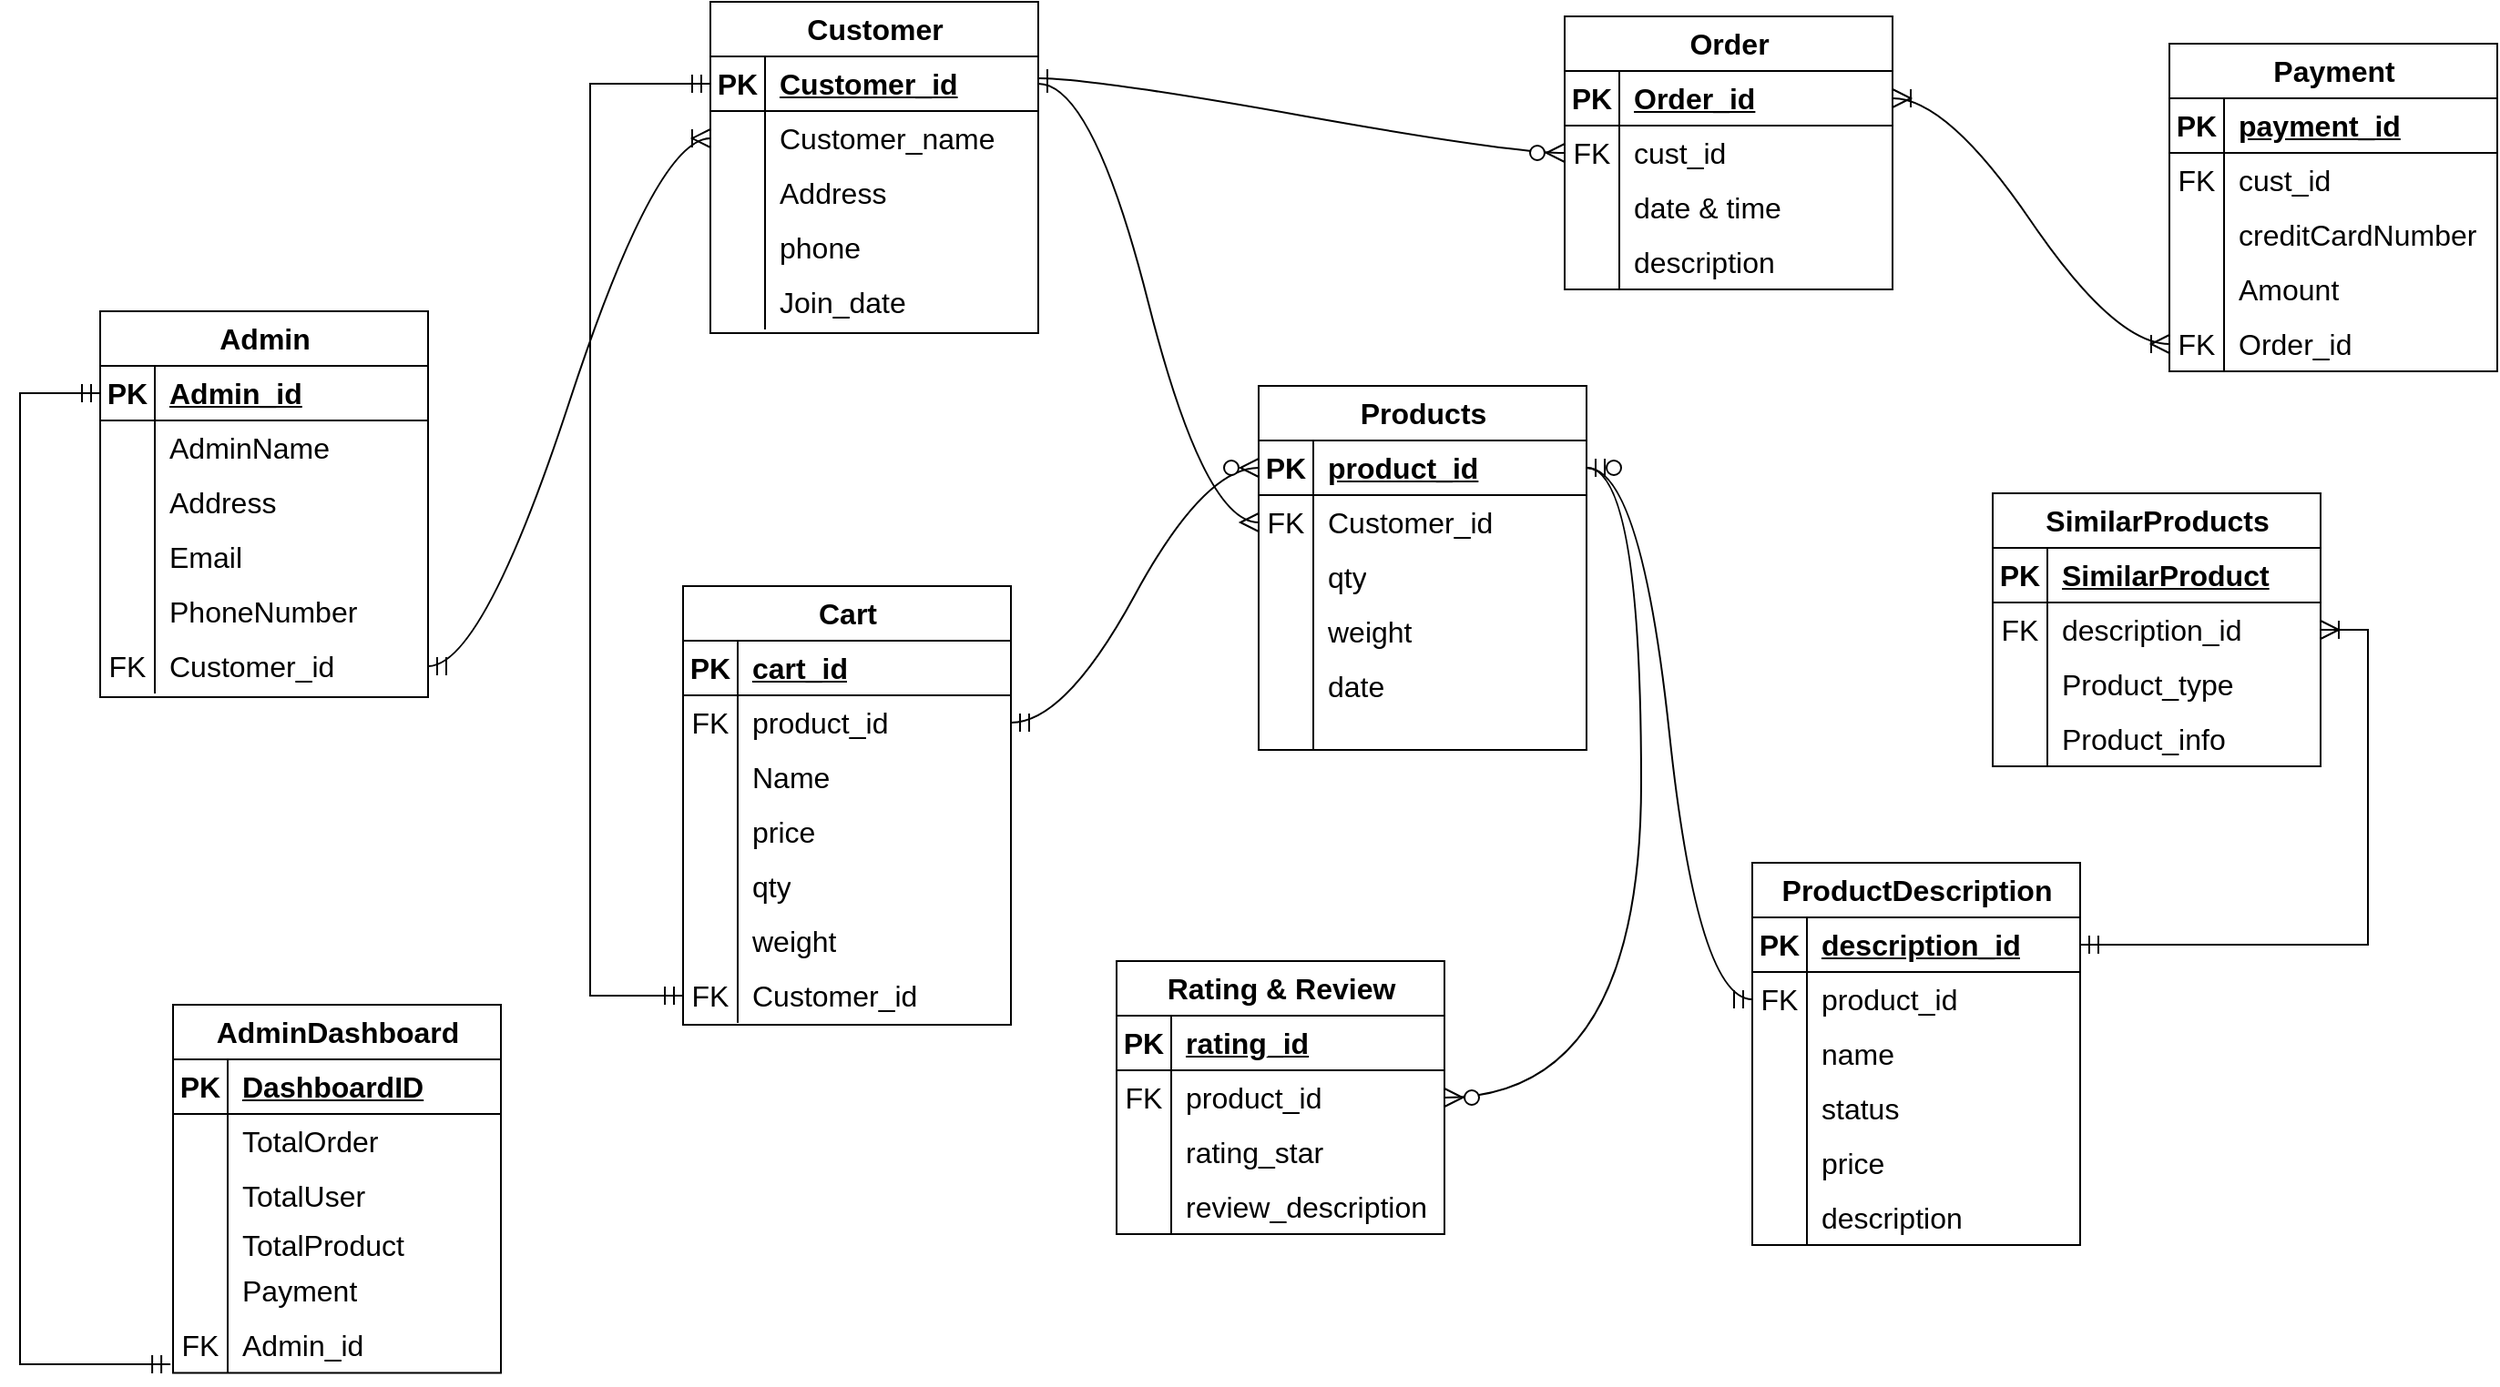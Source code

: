 <mxfile version="22.1.4" type="device">
  <diagram name="Page-1" id="Ex8Z2nywGHfQ9CaE0aby">
    <mxGraphModel dx="2509" dy="1587" grid="0" gridSize="10" guides="1" tooltips="1" connect="1" arrows="1" fold="1" page="0" pageScale="1" pageWidth="850" pageHeight="1100" math="0" shadow="0">
      <root>
        <mxCell id="0" />
        <mxCell id="1" parent="0" />
        <mxCell id="AtfFXouUvsE3KDn1iVey-1" value="Customer" style="shape=table;startSize=30;container=1;collapsible=1;childLayout=tableLayout;fixedRows=1;rowLines=0;fontStyle=1;align=center;resizeLast=1;html=1;fontSize=16;" parent="1" vertex="1">
          <mxGeometry x="-108" y="-75" width="180" height="182" as="geometry" />
        </mxCell>
        <mxCell id="AtfFXouUvsE3KDn1iVey-2" value="" style="shape=tableRow;horizontal=0;startSize=0;swimlaneHead=0;swimlaneBody=0;fillColor=none;collapsible=0;dropTarget=0;points=[[0,0.5],[1,0.5]];portConstraint=eastwest;top=0;left=0;right=0;bottom=1;fontSize=16;" parent="AtfFXouUvsE3KDn1iVey-1" vertex="1">
          <mxGeometry y="30" width="180" height="30" as="geometry" />
        </mxCell>
        <mxCell id="AtfFXouUvsE3KDn1iVey-3" value="PK" style="shape=partialRectangle;connectable=0;fillColor=none;top=0;left=0;bottom=0;right=0;fontStyle=1;overflow=hidden;whiteSpace=wrap;html=1;fontSize=16;" parent="AtfFXouUvsE3KDn1iVey-2" vertex="1">
          <mxGeometry width="30" height="30" as="geometry">
            <mxRectangle width="30" height="30" as="alternateBounds" />
          </mxGeometry>
        </mxCell>
        <mxCell id="AtfFXouUvsE3KDn1iVey-4" value="Customer_id" style="shape=partialRectangle;connectable=0;fillColor=none;top=0;left=0;bottom=0;right=0;align=left;spacingLeft=6;fontStyle=5;overflow=hidden;whiteSpace=wrap;html=1;fontSize=16;" parent="AtfFXouUvsE3KDn1iVey-2" vertex="1">
          <mxGeometry x="30" width="150" height="30" as="geometry">
            <mxRectangle width="150" height="30" as="alternateBounds" />
          </mxGeometry>
        </mxCell>
        <mxCell id="AtfFXouUvsE3KDn1iVey-5" value="" style="shape=tableRow;horizontal=0;startSize=0;swimlaneHead=0;swimlaneBody=0;fillColor=none;collapsible=0;dropTarget=0;points=[[0,0.5],[1,0.5]];portConstraint=eastwest;top=0;left=0;right=0;bottom=0;fontSize=16;" parent="AtfFXouUvsE3KDn1iVey-1" vertex="1">
          <mxGeometry y="60" width="180" height="30" as="geometry" />
        </mxCell>
        <mxCell id="AtfFXouUvsE3KDn1iVey-6" value="" style="shape=partialRectangle;connectable=0;fillColor=none;top=0;left=0;bottom=0;right=0;editable=1;overflow=hidden;whiteSpace=wrap;html=1;fontSize=16;" parent="AtfFXouUvsE3KDn1iVey-5" vertex="1">
          <mxGeometry width="30" height="30" as="geometry">
            <mxRectangle width="30" height="30" as="alternateBounds" />
          </mxGeometry>
        </mxCell>
        <mxCell id="AtfFXouUvsE3KDn1iVey-7" value="Customer_name" style="shape=partialRectangle;connectable=0;fillColor=none;top=0;left=0;bottom=0;right=0;align=left;spacingLeft=6;overflow=hidden;whiteSpace=wrap;html=1;fontSize=16;" parent="AtfFXouUvsE3KDn1iVey-5" vertex="1">
          <mxGeometry x="30" width="150" height="30" as="geometry">
            <mxRectangle width="150" height="30" as="alternateBounds" />
          </mxGeometry>
        </mxCell>
        <mxCell id="AtfFXouUvsE3KDn1iVey-8" value="" style="shape=tableRow;horizontal=0;startSize=0;swimlaneHead=0;swimlaneBody=0;fillColor=none;collapsible=0;dropTarget=0;points=[[0,0.5],[1,0.5]];portConstraint=eastwest;top=0;left=0;right=0;bottom=0;fontSize=16;" parent="AtfFXouUvsE3KDn1iVey-1" vertex="1">
          <mxGeometry y="90" width="180" height="30" as="geometry" />
        </mxCell>
        <mxCell id="AtfFXouUvsE3KDn1iVey-9" value="" style="shape=partialRectangle;connectable=0;fillColor=none;top=0;left=0;bottom=0;right=0;editable=1;overflow=hidden;whiteSpace=wrap;html=1;fontSize=16;" parent="AtfFXouUvsE3KDn1iVey-8" vertex="1">
          <mxGeometry width="30" height="30" as="geometry">
            <mxRectangle width="30" height="30" as="alternateBounds" />
          </mxGeometry>
        </mxCell>
        <mxCell id="AtfFXouUvsE3KDn1iVey-10" value="Address" style="shape=partialRectangle;connectable=0;fillColor=none;top=0;left=0;bottom=0;right=0;align=left;spacingLeft=6;overflow=hidden;whiteSpace=wrap;html=1;fontSize=16;" parent="AtfFXouUvsE3KDn1iVey-8" vertex="1">
          <mxGeometry x="30" width="150" height="30" as="geometry">
            <mxRectangle width="150" height="30" as="alternateBounds" />
          </mxGeometry>
        </mxCell>
        <mxCell id="AtfFXouUvsE3KDn1iVey-11" value="" style="shape=tableRow;horizontal=0;startSize=0;swimlaneHead=0;swimlaneBody=0;fillColor=none;collapsible=0;dropTarget=0;points=[[0,0.5],[1,0.5]];portConstraint=eastwest;top=0;left=0;right=0;bottom=0;fontSize=16;" parent="AtfFXouUvsE3KDn1iVey-1" vertex="1">
          <mxGeometry y="120" width="180" height="30" as="geometry" />
        </mxCell>
        <mxCell id="AtfFXouUvsE3KDn1iVey-12" value="" style="shape=partialRectangle;connectable=0;fillColor=none;top=0;left=0;bottom=0;right=0;editable=1;overflow=hidden;whiteSpace=wrap;html=1;fontSize=16;" parent="AtfFXouUvsE3KDn1iVey-11" vertex="1">
          <mxGeometry width="30" height="30" as="geometry">
            <mxRectangle width="30" height="30" as="alternateBounds" />
          </mxGeometry>
        </mxCell>
        <mxCell id="AtfFXouUvsE3KDn1iVey-13" value="phone" style="shape=partialRectangle;connectable=0;fillColor=none;top=0;left=0;bottom=0;right=0;align=left;spacingLeft=6;overflow=hidden;whiteSpace=wrap;html=1;fontSize=16;" parent="AtfFXouUvsE3KDn1iVey-11" vertex="1">
          <mxGeometry x="30" width="150" height="30" as="geometry">
            <mxRectangle width="150" height="30" as="alternateBounds" />
          </mxGeometry>
        </mxCell>
        <mxCell id="AtfFXouUvsE3KDn1iVey-14" value="" style="shape=tableRow;horizontal=0;startSize=0;swimlaneHead=0;swimlaneBody=0;fillColor=none;collapsible=0;dropTarget=0;points=[[0,0.5],[1,0.5]];portConstraint=eastwest;top=0;left=0;right=0;bottom=0;fontSize=16;" parent="AtfFXouUvsE3KDn1iVey-1" vertex="1">
          <mxGeometry y="150" width="180" height="30" as="geometry" />
        </mxCell>
        <mxCell id="AtfFXouUvsE3KDn1iVey-15" value="" style="shape=partialRectangle;connectable=0;fillColor=none;top=0;left=0;bottom=0;right=0;editable=1;overflow=hidden;whiteSpace=wrap;html=1;fontSize=16;" parent="AtfFXouUvsE3KDn1iVey-14" vertex="1">
          <mxGeometry width="30" height="30" as="geometry">
            <mxRectangle width="30" height="30" as="alternateBounds" />
          </mxGeometry>
        </mxCell>
        <mxCell id="AtfFXouUvsE3KDn1iVey-16" value="Join_date" style="shape=partialRectangle;connectable=0;fillColor=none;top=0;left=0;bottom=0;right=0;align=left;spacingLeft=6;overflow=hidden;whiteSpace=wrap;html=1;fontSize=16;" parent="AtfFXouUvsE3KDn1iVey-14" vertex="1">
          <mxGeometry x="30" width="150" height="30" as="geometry">
            <mxRectangle width="150" height="30" as="alternateBounds" />
          </mxGeometry>
        </mxCell>
        <mxCell id="AtfFXouUvsE3KDn1iVey-20" value="Products" style="shape=table;startSize=30;container=1;collapsible=1;childLayout=tableLayout;fixedRows=1;rowLines=0;fontStyle=1;align=center;resizeLast=1;html=1;fontSize=16;" parent="1" vertex="1">
          <mxGeometry x="193" y="136" width="180" height="200" as="geometry" />
        </mxCell>
        <mxCell id="AtfFXouUvsE3KDn1iVey-21" value="" style="shape=tableRow;horizontal=0;startSize=0;swimlaneHead=0;swimlaneBody=0;fillColor=none;collapsible=0;dropTarget=0;points=[[0,0.5],[1,0.5]];portConstraint=eastwest;top=0;left=0;right=0;bottom=1;fontSize=16;" parent="AtfFXouUvsE3KDn1iVey-20" vertex="1">
          <mxGeometry y="30" width="180" height="30" as="geometry" />
        </mxCell>
        <mxCell id="AtfFXouUvsE3KDn1iVey-22" value="PK" style="shape=partialRectangle;connectable=0;fillColor=none;top=0;left=0;bottom=0;right=0;fontStyle=1;overflow=hidden;whiteSpace=wrap;html=1;fontSize=16;" parent="AtfFXouUvsE3KDn1iVey-21" vertex="1">
          <mxGeometry width="30" height="30" as="geometry">
            <mxRectangle width="30" height="30" as="alternateBounds" />
          </mxGeometry>
        </mxCell>
        <mxCell id="AtfFXouUvsE3KDn1iVey-23" value="product_id" style="shape=partialRectangle;connectable=0;fillColor=none;top=0;left=0;bottom=0;right=0;align=left;spacingLeft=6;fontStyle=5;overflow=hidden;whiteSpace=wrap;html=1;fontSize=16;" parent="AtfFXouUvsE3KDn1iVey-21" vertex="1">
          <mxGeometry x="30" width="150" height="30" as="geometry">
            <mxRectangle width="150" height="30" as="alternateBounds" />
          </mxGeometry>
        </mxCell>
        <mxCell id="AtfFXouUvsE3KDn1iVey-24" value="" style="shape=tableRow;horizontal=0;startSize=0;swimlaneHead=0;swimlaneBody=0;fillColor=none;collapsible=0;dropTarget=0;points=[[0,0.5],[1,0.5]];portConstraint=eastwest;top=0;left=0;right=0;bottom=0;fontSize=16;" parent="AtfFXouUvsE3KDn1iVey-20" vertex="1">
          <mxGeometry y="60" width="180" height="30" as="geometry" />
        </mxCell>
        <mxCell id="AtfFXouUvsE3KDn1iVey-25" value="FK" style="shape=partialRectangle;connectable=0;fillColor=none;top=0;left=0;bottom=0;right=0;editable=1;overflow=hidden;whiteSpace=wrap;html=1;fontSize=16;" parent="AtfFXouUvsE3KDn1iVey-24" vertex="1">
          <mxGeometry width="30" height="30" as="geometry">
            <mxRectangle width="30" height="30" as="alternateBounds" />
          </mxGeometry>
        </mxCell>
        <mxCell id="AtfFXouUvsE3KDn1iVey-26" value="Customer_id" style="shape=partialRectangle;connectable=0;fillColor=none;top=0;left=0;bottom=0;right=0;align=left;spacingLeft=6;overflow=hidden;whiteSpace=wrap;html=1;fontSize=16;" parent="AtfFXouUvsE3KDn1iVey-24" vertex="1">
          <mxGeometry x="30" width="150" height="30" as="geometry">
            <mxRectangle width="150" height="30" as="alternateBounds" />
          </mxGeometry>
        </mxCell>
        <mxCell id="AtfFXouUvsE3KDn1iVey-27" value="" style="shape=tableRow;horizontal=0;startSize=0;swimlaneHead=0;swimlaneBody=0;fillColor=none;collapsible=0;dropTarget=0;points=[[0,0.5],[1,0.5]];portConstraint=eastwest;top=0;left=0;right=0;bottom=0;fontSize=16;" parent="AtfFXouUvsE3KDn1iVey-20" vertex="1">
          <mxGeometry y="90" width="180" height="30" as="geometry" />
        </mxCell>
        <mxCell id="AtfFXouUvsE3KDn1iVey-28" value="" style="shape=partialRectangle;connectable=0;fillColor=none;top=0;left=0;bottom=0;right=0;editable=1;overflow=hidden;whiteSpace=wrap;html=1;fontSize=16;" parent="AtfFXouUvsE3KDn1iVey-27" vertex="1">
          <mxGeometry width="30" height="30" as="geometry">
            <mxRectangle width="30" height="30" as="alternateBounds" />
          </mxGeometry>
        </mxCell>
        <mxCell id="AtfFXouUvsE3KDn1iVey-29" value="qty" style="shape=partialRectangle;connectable=0;fillColor=none;top=0;left=0;bottom=0;right=0;align=left;spacingLeft=6;overflow=hidden;whiteSpace=wrap;html=1;fontSize=16;" parent="AtfFXouUvsE3KDn1iVey-27" vertex="1">
          <mxGeometry x="30" width="150" height="30" as="geometry">
            <mxRectangle width="150" height="30" as="alternateBounds" />
          </mxGeometry>
        </mxCell>
        <mxCell id="AtfFXouUvsE3KDn1iVey-30" value="" style="shape=tableRow;horizontal=0;startSize=0;swimlaneHead=0;swimlaneBody=0;fillColor=none;collapsible=0;dropTarget=0;points=[[0,0.5],[1,0.5]];portConstraint=eastwest;top=0;left=0;right=0;bottom=0;fontSize=16;" parent="AtfFXouUvsE3KDn1iVey-20" vertex="1">
          <mxGeometry y="120" width="180" height="30" as="geometry" />
        </mxCell>
        <mxCell id="AtfFXouUvsE3KDn1iVey-31" value="" style="shape=partialRectangle;connectable=0;fillColor=none;top=0;left=0;bottom=0;right=0;editable=1;overflow=hidden;whiteSpace=wrap;html=1;fontSize=16;" parent="AtfFXouUvsE3KDn1iVey-30" vertex="1">
          <mxGeometry width="30" height="30" as="geometry">
            <mxRectangle width="30" height="30" as="alternateBounds" />
          </mxGeometry>
        </mxCell>
        <mxCell id="AtfFXouUvsE3KDn1iVey-32" value="weight" style="shape=partialRectangle;connectable=0;fillColor=none;top=0;left=0;bottom=0;right=0;align=left;spacingLeft=6;overflow=hidden;whiteSpace=wrap;html=1;fontSize=16;" parent="AtfFXouUvsE3KDn1iVey-30" vertex="1">
          <mxGeometry x="30" width="150" height="30" as="geometry">
            <mxRectangle width="150" height="30" as="alternateBounds" />
          </mxGeometry>
        </mxCell>
        <mxCell id="AtfFXouUvsE3KDn1iVey-33" value="" style="shape=tableRow;horizontal=0;startSize=0;swimlaneHead=0;swimlaneBody=0;fillColor=none;collapsible=0;dropTarget=0;points=[[0,0.5],[1,0.5]];portConstraint=eastwest;top=0;left=0;right=0;bottom=0;fontSize=16;" parent="AtfFXouUvsE3KDn1iVey-20" vertex="1">
          <mxGeometry y="150" width="180" height="30" as="geometry" />
        </mxCell>
        <mxCell id="AtfFXouUvsE3KDn1iVey-34" value="" style="shape=partialRectangle;connectable=0;fillColor=none;top=0;left=0;bottom=0;right=0;editable=1;overflow=hidden;whiteSpace=wrap;html=1;fontSize=16;" parent="AtfFXouUvsE3KDn1iVey-33" vertex="1">
          <mxGeometry width="30" height="30" as="geometry">
            <mxRectangle width="30" height="30" as="alternateBounds" />
          </mxGeometry>
        </mxCell>
        <mxCell id="AtfFXouUvsE3KDn1iVey-35" value="date" style="shape=partialRectangle;connectable=0;fillColor=none;top=0;left=0;bottom=0;right=0;align=left;spacingLeft=6;overflow=hidden;whiteSpace=wrap;html=1;fontSize=16;" parent="AtfFXouUvsE3KDn1iVey-33" vertex="1">
          <mxGeometry x="30" width="150" height="30" as="geometry">
            <mxRectangle width="150" height="30" as="alternateBounds" />
          </mxGeometry>
        </mxCell>
        <mxCell id="Y3aMGl3-lhuCYbCa8G3s-37" value="" style="shape=tableRow;horizontal=0;startSize=0;swimlaneHead=0;swimlaneBody=0;fillColor=none;collapsible=0;dropTarget=0;points=[[0,0.5],[1,0.5]];portConstraint=eastwest;top=0;left=0;right=0;bottom=0;fontSize=16;" vertex="1" parent="AtfFXouUvsE3KDn1iVey-20">
          <mxGeometry y="180" width="180" height="20" as="geometry" />
        </mxCell>
        <mxCell id="Y3aMGl3-lhuCYbCa8G3s-38" value="" style="shape=partialRectangle;connectable=0;fillColor=none;top=0;left=0;bottom=0;right=0;editable=1;overflow=hidden;whiteSpace=wrap;html=1;fontSize=16;" vertex="1" parent="Y3aMGl3-lhuCYbCa8G3s-37">
          <mxGeometry width="30" height="20" as="geometry">
            <mxRectangle width="30" height="20" as="alternateBounds" />
          </mxGeometry>
        </mxCell>
        <mxCell id="Y3aMGl3-lhuCYbCa8G3s-39" value="" style="shape=partialRectangle;connectable=0;fillColor=none;top=0;left=0;bottom=0;right=0;align=left;spacingLeft=6;overflow=hidden;whiteSpace=wrap;html=1;fontSize=16;" vertex="1" parent="Y3aMGl3-lhuCYbCa8G3s-37">
          <mxGeometry x="30" width="150" height="20" as="geometry">
            <mxRectangle width="150" height="20" as="alternateBounds" />
          </mxGeometry>
        </mxCell>
        <mxCell id="AtfFXouUvsE3KDn1iVey-38" value="ProductDescription" style="shape=table;startSize=30;container=1;collapsible=1;childLayout=tableLayout;fixedRows=1;rowLines=0;fontStyle=1;align=center;resizeLast=1;html=1;fontSize=16;" parent="1" vertex="1">
          <mxGeometry x="464" y="398" width="180" height="210" as="geometry" />
        </mxCell>
        <mxCell id="AtfFXouUvsE3KDn1iVey-39" value="" style="shape=tableRow;horizontal=0;startSize=0;swimlaneHead=0;swimlaneBody=0;fillColor=none;collapsible=0;dropTarget=0;points=[[0,0.5],[1,0.5]];portConstraint=eastwest;top=0;left=0;right=0;bottom=1;fontSize=16;" parent="AtfFXouUvsE3KDn1iVey-38" vertex="1">
          <mxGeometry y="30" width="180" height="30" as="geometry" />
        </mxCell>
        <mxCell id="AtfFXouUvsE3KDn1iVey-40" value="PK" style="shape=partialRectangle;connectable=0;fillColor=none;top=0;left=0;bottom=0;right=0;fontStyle=1;overflow=hidden;whiteSpace=wrap;html=1;fontSize=16;" parent="AtfFXouUvsE3KDn1iVey-39" vertex="1">
          <mxGeometry width="30" height="30" as="geometry">
            <mxRectangle width="30" height="30" as="alternateBounds" />
          </mxGeometry>
        </mxCell>
        <mxCell id="AtfFXouUvsE3KDn1iVey-41" value="description_id" style="shape=partialRectangle;connectable=0;fillColor=none;top=0;left=0;bottom=0;right=0;align=left;spacingLeft=6;fontStyle=5;overflow=hidden;whiteSpace=wrap;html=1;fontSize=16;" parent="AtfFXouUvsE3KDn1iVey-39" vertex="1">
          <mxGeometry x="30" width="150" height="30" as="geometry">
            <mxRectangle width="150" height="30" as="alternateBounds" />
          </mxGeometry>
        </mxCell>
        <mxCell id="AtfFXouUvsE3KDn1iVey-42" value="" style="shape=tableRow;horizontal=0;startSize=0;swimlaneHead=0;swimlaneBody=0;fillColor=none;collapsible=0;dropTarget=0;points=[[0,0.5],[1,0.5]];portConstraint=eastwest;top=0;left=0;right=0;bottom=0;fontSize=16;" parent="AtfFXouUvsE3KDn1iVey-38" vertex="1">
          <mxGeometry y="60" width="180" height="30" as="geometry" />
        </mxCell>
        <mxCell id="AtfFXouUvsE3KDn1iVey-43" value="FK" style="shape=partialRectangle;connectable=0;fillColor=none;top=0;left=0;bottom=0;right=0;editable=1;overflow=hidden;whiteSpace=wrap;html=1;fontSize=16;" parent="AtfFXouUvsE3KDn1iVey-42" vertex="1">
          <mxGeometry width="30" height="30" as="geometry">
            <mxRectangle width="30" height="30" as="alternateBounds" />
          </mxGeometry>
        </mxCell>
        <mxCell id="AtfFXouUvsE3KDn1iVey-44" value="product_id" style="shape=partialRectangle;connectable=0;fillColor=none;top=0;left=0;bottom=0;right=0;align=left;spacingLeft=6;overflow=hidden;whiteSpace=wrap;html=1;fontSize=16;" parent="AtfFXouUvsE3KDn1iVey-42" vertex="1">
          <mxGeometry x="30" width="150" height="30" as="geometry">
            <mxRectangle width="150" height="30" as="alternateBounds" />
          </mxGeometry>
        </mxCell>
        <mxCell id="AtfFXouUvsE3KDn1iVey-45" value="" style="shape=tableRow;horizontal=0;startSize=0;swimlaneHead=0;swimlaneBody=0;fillColor=none;collapsible=0;dropTarget=0;points=[[0,0.5],[1,0.5]];portConstraint=eastwest;top=0;left=0;right=0;bottom=0;fontSize=16;" parent="AtfFXouUvsE3KDn1iVey-38" vertex="1">
          <mxGeometry y="90" width="180" height="30" as="geometry" />
        </mxCell>
        <mxCell id="AtfFXouUvsE3KDn1iVey-46" value="" style="shape=partialRectangle;connectable=0;fillColor=none;top=0;left=0;bottom=0;right=0;editable=1;overflow=hidden;whiteSpace=wrap;html=1;fontSize=16;" parent="AtfFXouUvsE3KDn1iVey-45" vertex="1">
          <mxGeometry width="30" height="30" as="geometry">
            <mxRectangle width="30" height="30" as="alternateBounds" />
          </mxGeometry>
        </mxCell>
        <mxCell id="AtfFXouUvsE3KDn1iVey-47" value="name" style="shape=partialRectangle;connectable=0;fillColor=none;top=0;left=0;bottom=0;right=0;align=left;spacingLeft=6;overflow=hidden;whiteSpace=wrap;html=1;fontSize=16;" parent="AtfFXouUvsE3KDn1iVey-45" vertex="1">
          <mxGeometry x="30" width="150" height="30" as="geometry">
            <mxRectangle width="150" height="30" as="alternateBounds" />
          </mxGeometry>
        </mxCell>
        <mxCell id="AtfFXouUvsE3KDn1iVey-48" value="" style="shape=tableRow;horizontal=0;startSize=0;swimlaneHead=0;swimlaneBody=0;fillColor=none;collapsible=0;dropTarget=0;points=[[0,0.5],[1,0.5]];portConstraint=eastwest;top=0;left=0;right=0;bottom=0;fontSize=16;" parent="AtfFXouUvsE3KDn1iVey-38" vertex="1">
          <mxGeometry y="120" width="180" height="30" as="geometry" />
        </mxCell>
        <mxCell id="AtfFXouUvsE3KDn1iVey-49" value="" style="shape=partialRectangle;connectable=0;fillColor=none;top=0;left=0;bottom=0;right=0;editable=1;overflow=hidden;whiteSpace=wrap;html=1;fontSize=16;" parent="AtfFXouUvsE3KDn1iVey-48" vertex="1">
          <mxGeometry width="30" height="30" as="geometry">
            <mxRectangle width="30" height="30" as="alternateBounds" />
          </mxGeometry>
        </mxCell>
        <mxCell id="AtfFXouUvsE3KDn1iVey-50" value="status" style="shape=partialRectangle;connectable=0;fillColor=none;top=0;left=0;bottom=0;right=0;align=left;spacingLeft=6;overflow=hidden;whiteSpace=wrap;html=1;fontSize=16;" parent="AtfFXouUvsE3KDn1iVey-48" vertex="1">
          <mxGeometry x="30" width="150" height="30" as="geometry">
            <mxRectangle width="150" height="30" as="alternateBounds" />
          </mxGeometry>
        </mxCell>
        <mxCell id="AtfFXouUvsE3KDn1iVey-51" value="" style="shape=tableRow;horizontal=0;startSize=0;swimlaneHead=0;swimlaneBody=0;fillColor=none;collapsible=0;dropTarget=0;points=[[0,0.5],[1,0.5]];portConstraint=eastwest;top=0;left=0;right=0;bottom=0;fontSize=16;" parent="AtfFXouUvsE3KDn1iVey-38" vertex="1">
          <mxGeometry y="150" width="180" height="30" as="geometry" />
        </mxCell>
        <mxCell id="AtfFXouUvsE3KDn1iVey-52" value="" style="shape=partialRectangle;connectable=0;fillColor=none;top=0;left=0;bottom=0;right=0;editable=1;overflow=hidden;whiteSpace=wrap;html=1;fontSize=16;" parent="AtfFXouUvsE3KDn1iVey-51" vertex="1">
          <mxGeometry width="30" height="30" as="geometry">
            <mxRectangle width="30" height="30" as="alternateBounds" />
          </mxGeometry>
        </mxCell>
        <mxCell id="AtfFXouUvsE3KDn1iVey-53" value="price" style="shape=partialRectangle;connectable=0;fillColor=none;top=0;left=0;bottom=0;right=0;align=left;spacingLeft=6;overflow=hidden;whiteSpace=wrap;html=1;fontSize=16;" parent="AtfFXouUvsE3KDn1iVey-51" vertex="1">
          <mxGeometry x="30" width="150" height="30" as="geometry">
            <mxRectangle width="150" height="30" as="alternateBounds" />
          </mxGeometry>
        </mxCell>
        <mxCell id="AtfFXouUvsE3KDn1iVey-54" value="" style="shape=tableRow;horizontal=0;startSize=0;swimlaneHead=0;swimlaneBody=0;fillColor=none;collapsible=0;dropTarget=0;points=[[0,0.5],[1,0.5]];portConstraint=eastwest;top=0;left=0;right=0;bottom=0;fontSize=16;" parent="AtfFXouUvsE3KDn1iVey-38" vertex="1">
          <mxGeometry y="180" width="180" height="30" as="geometry" />
        </mxCell>
        <mxCell id="AtfFXouUvsE3KDn1iVey-55" value="" style="shape=partialRectangle;connectable=0;fillColor=none;top=0;left=0;bottom=0;right=0;editable=1;overflow=hidden;whiteSpace=wrap;html=1;fontSize=16;" parent="AtfFXouUvsE3KDn1iVey-54" vertex="1">
          <mxGeometry width="30" height="30" as="geometry">
            <mxRectangle width="30" height="30" as="alternateBounds" />
          </mxGeometry>
        </mxCell>
        <mxCell id="AtfFXouUvsE3KDn1iVey-56" value="description" style="shape=partialRectangle;connectable=0;fillColor=none;top=0;left=0;bottom=0;right=0;align=left;spacingLeft=6;overflow=hidden;whiteSpace=wrap;html=1;fontSize=16;" parent="AtfFXouUvsE3KDn1iVey-54" vertex="1">
          <mxGeometry x="30" width="150" height="30" as="geometry">
            <mxRectangle width="150" height="30" as="alternateBounds" />
          </mxGeometry>
        </mxCell>
        <mxCell id="AtfFXouUvsE3KDn1iVey-57" value="Rating &amp;amp; Review" style="shape=table;startSize=30;container=1;collapsible=1;childLayout=tableLayout;fixedRows=1;rowLines=0;fontStyle=1;align=center;resizeLast=1;html=1;fontSize=16;" parent="1" vertex="1">
          <mxGeometry x="115" y="452" width="180" height="150" as="geometry" />
        </mxCell>
        <mxCell id="AtfFXouUvsE3KDn1iVey-58" value="" style="shape=tableRow;horizontal=0;startSize=0;swimlaneHead=0;swimlaneBody=0;fillColor=none;collapsible=0;dropTarget=0;points=[[0,0.5],[1,0.5]];portConstraint=eastwest;top=0;left=0;right=0;bottom=1;fontSize=16;" parent="AtfFXouUvsE3KDn1iVey-57" vertex="1">
          <mxGeometry y="30" width="180" height="30" as="geometry" />
        </mxCell>
        <mxCell id="AtfFXouUvsE3KDn1iVey-59" value="PK" style="shape=partialRectangle;connectable=0;fillColor=none;top=0;left=0;bottom=0;right=0;fontStyle=1;overflow=hidden;whiteSpace=wrap;html=1;fontSize=16;" parent="AtfFXouUvsE3KDn1iVey-58" vertex="1">
          <mxGeometry width="30" height="30" as="geometry">
            <mxRectangle width="30" height="30" as="alternateBounds" />
          </mxGeometry>
        </mxCell>
        <mxCell id="AtfFXouUvsE3KDn1iVey-60" value="rating_id" style="shape=partialRectangle;connectable=0;fillColor=none;top=0;left=0;bottom=0;right=0;align=left;spacingLeft=6;fontStyle=5;overflow=hidden;whiteSpace=wrap;html=1;fontSize=16;" parent="AtfFXouUvsE3KDn1iVey-58" vertex="1">
          <mxGeometry x="30" width="150" height="30" as="geometry">
            <mxRectangle width="150" height="30" as="alternateBounds" />
          </mxGeometry>
        </mxCell>
        <mxCell id="AtfFXouUvsE3KDn1iVey-61" value="" style="shape=tableRow;horizontal=0;startSize=0;swimlaneHead=0;swimlaneBody=0;fillColor=none;collapsible=0;dropTarget=0;points=[[0,0.5],[1,0.5]];portConstraint=eastwest;top=0;left=0;right=0;bottom=0;fontSize=16;" parent="AtfFXouUvsE3KDn1iVey-57" vertex="1">
          <mxGeometry y="60" width="180" height="30" as="geometry" />
        </mxCell>
        <mxCell id="AtfFXouUvsE3KDn1iVey-62" value="FK" style="shape=partialRectangle;connectable=0;fillColor=none;top=0;left=0;bottom=0;right=0;editable=1;overflow=hidden;whiteSpace=wrap;html=1;fontSize=16;" parent="AtfFXouUvsE3KDn1iVey-61" vertex="1">
          <mxGeometry width="30" height="30" as="geometry">
            <mxRectangle width="30" height="30" as="alternateBounds" />
          </mxGeometry>
        </mxCell>
        <mxCell id="AtfFXouUvsE3KDn1iVey-63" value="product_id" style="shape=partialRectangle;connectable=0;fillColor=none;top=0;left=0;bottom=0;right=0;align=left;spacingLeft=6;overflow=hidden;whiteSpace=wrap;html=1;fontSize=16;" parent="AtfFXouUvsE3KDn1iVey-61" vertex="1">
          <mxGeometry x="30" width="150" height="30" as="geometry">
            <mxRectangle width="150" height="30" as="alternateBounds" />
          </mxGeometry>
        </mxCell>
        <mxCell id="AtfFXouUvsE3KDn1iVey-64" value="" style="shape=tableRow;horizontal=0;startSize=0;swimlaneHead=0;swimlaneBody=0;fillColor=none;collapsible=0;dropTarget=0;points=[[0,0.5],[1,0.5]];portConstraint=eastwest;top=0;left=0;right=0;bottom=0;fontSize=16;" parent="AtfFXouUvsE3KDn1iVey-57" vertex="1">
          <mxGeometry y="90" width="180" height="30" as="geometry" />
        </mxCell>
        <mxCell id="AtfFXouUvsE3KDn1iVey-65" value="" style="shape=partialRectangle;connectable=0;fillColor=none;top=0;left=0;bottom=0;right=0;editable=1;overflow=hidden;whiteSpace=wrap;html=1;fontSize=16;" parent="AtfFXouUvsE3KDn1iVey-64" vertex="1">
          <mxGeometry width="30" height="30" as="geometry">
            <mxRectangle width="30" height="30" as="alternateBounds" />
          </mxGeometry>
        </mxCell>
        <mxCell id="AtfFXouUvsE3KDn1iVey-66" value="rating_star" style="shape=partialRectangle;connectable=0;fillColor=none;top=0;left=0;bottom=0;right=0;align=left;spacingLeft=6;overflow=hidden;whiteSpace=wrap;html=1;fontSize=16;" parent="AtfFXouUvsE3KDn1iVey-64" vertex="1">
          <mxGeometry x="30" width="150" height="30" as="geometry">
            <mxRectangle width="150" height="30" as="alternateBounds" />
          </mxGeometry>
        </mxCell>
        <mxCell id="AtfFXouUvsE3KDn1iVey-67" value="" style="shape=tableRow;horizontal=0;startSize=0;swimlaneHead=0;swimlaneBody=0;fillColor=none;collapsible=0;dropTarget=0;points=[[0,0.5],[1,0.5]];portConstraint=eastwest;top=0;left=0;right=0;bottom=0;fontSize=16;" parent="AtfFXouUvsE3KDn1iVey-57" vertex="1">
          <mxGeometry y="120" width="180" height="30" as="geometry" />
        </mxCell>
        <mxCell id="AtfFXouUvsE3KDn1iVey-68" value="" style="shape=partialRectangle;connectable=0;fillColor=none;top=0;left=0;bottom=0;right=0;editable=1;overflow=hidden;whiteSpace=wrap;html=1;fontSize=16;" parent="AtfFXouUvsE3KDn1iVey-67" vertex="1">
          <mxGeometry width="30" height="30" as="geometry">
            <mxRectangle width="30" height="30" as="alternateBounds" />
          </mxGeometry>
        </mxCell>
        <mxCell id="AtfFXouUvsE3KDn1iVey-69" value="review_description" style="shape=partialRectangle;connectable=0;fillColor=none;top=0;left=0;bottom=0;right=0;align=left;spacingLeft=6;overflow=hidden;whiteSpace=wrap;html=1;fontSize=16;" parent="AtfFXouUvsE3KDn1iVey-67" vertex="1">
          <mxGeometry x="30" width="150" height="30" as="geometry">
            <mxRectangle width="150" height="30" as="alternateBounds" />
          </mxGeometry>
        </mxCell>
        <mxCell id="AtfFXouUvsE3KDn1iVey-83" value="Cart" style="shape=table;startSize=30;container=1;collapsible=1;childLayout=tableLayout;fixedRows=1;rowLines=0;fontStyle=1;align=center;resizeLast=1;html=1;fontSize=16;" parent="1" vertex="1">
          <mxGeometry x="-123" y="246" width="180" height="241" as="geometry" />
        </mxCell>
        <mxCell id="AtfFXouUvsE3KDn1iVey-84" value="" style="shape=tableRow;horizontal=0;startSize=0;swimlaneHead=0;swimlaneBody=0;fillColor=none;collapsible=0;dropTarget=0;points=[[0,0.5],[1,0.5]];portConstraint=eastwest;top=0;left=0;right=0;bottom=1;fontSize=16;" parent="AtfFXouUvsE3KDn1iVey-83" vertex="1">
          <mxGeometry y="30" width="180" height="30" as="geometry" />
        </mxCell>
        <mxCell id="AtfFXouUvsE3KDn1iVey-85" value="PK" style="shape=partialRectangle;connectable=0;fillColor=none;top=0;left=0;bottom=0;right=0;fontStyle=1;overflow=hidden;whiteSpace=wrap;html=1;fontSize=16;" parent="AtfFXouUvsE3KDn1iVey-84" vertex="1">
          <mxGeometry width="30" height="30" as="geometry">
            <mxRectangle width="30" height="30" as="alternateBounds" />
          </mxGeometry>
        </mxCell>
        <mxCell id="AtfFXouUvsE3KDn1iVey-86" value="cart_id" style="shape=partialRectangle;connectable=0;fillColor=none;top=0;left=0;bottom=0;right=0;align=left;spacingLeft=6;fontStyle=5;overflow=hidden;whiteSpace=wrap;html=1;fontSize=16;" parent="AtfFXouUvsE3KDn1iVey-84" vertex="1">
          <mxGeometry x="30" width="150" height="30" as="geometry">
            <mxRectangle width="150" height="30" as="alternateBounds" />
          </mxGeometry>
        </mxCell>
        <mxCell id="AtfFXouUvsE3KDn1iVey-87" value="" style="shape=tableRow;horizontal=0;startSize=0;swimlaneHead=0;swimlaneBody=0;fillColor=none;collapsible=0;dropTarget=0;points=[[0,0.5],[1,0.5]];portConstraint=eastwest;top=0;left=0;right=0;bottom=0;fontSize=16;" parent="AtfFXouUvsE3KDn1iVey-83" vertex="1">
          <mxGeometry y="60" width="180" height="30" as="geometry" />
        </mxCell>
        <mxCell id="AtfFXouUvsE3KDn1iVey-88" value="FK" style="shape=partialRectangle;connectable=0;fillColor=none;top=0;left=0;bottom=0;right=0;editable=1;overflow=hidden;whiteSpace=wrap;html=1;fontSize=16;" parent="AtfFXouUvsE3KDn1iVey-87" vertex="1">
          <mxGeometry width="30" height="30" as="geometry">
            <mxRectangle width="30" height="30" as="alternateBounds" />
          </mxGeometry>
        </mxCell>
        <mxCell id="AtfFXouUvsE3KDn1iVey-89" value="product_id" style="shape=partialRectangle;connectable=0;fillColor=none;top=0;left=0;bottom=0;right=0;align=left;spacingLeft=6;overflow=hidden;whiteSpace=wrap;html=1;fontSize=16;" parent="AtfFXouUvsE3KDn1iVey-87" vertex="1">
          <mxGeometry x="30" width="150" height="30" as="geometry">
            <mxRectangle width="150" height="30" as="alternateBounds" />
          </mxGeometry>
        </mxCell>
        <mxCell id="AtfFXouUvsE3KDn1iVey-90" value="" style="shape=tableRow;horizontal=0;startSize=0;swimlaneHead=0;swimlaneBody=0;fillColor=none;collapsible=0;dropTarget=0;points=[[0,0.5],[1,0.5]];portConstraint=eastwest;top=0;left=0;right=0;bottom=0;fontSize=16;" parent="AtfFXouUvsE3KDn1iVey-83" vertex="1">
          <mxGeometry y="90" width="180" height="30" as="geometry" />
        </mxCell>
        <mxCell id="AtfFXouUvsE3KDn1iVey-91" value="" style="shape=partialRectangle;connectable=0;fillColor=none;top=0;left=0;bottom=0;right=0;editable=1;overflow=hidden;whiteSpace=wrap;html=1;fontSize=16;" parent="AtfFXouUvsE3KDn1iVey-90" vertex="1">
          <mxGeometry width="30" height="30" as="geometry">
            <mxRectangle width="30" height="30" as="alternateBounds" />
          </mxGeometry>
        </mxCell>
        <mxCell id="AtfFXouUvsE3KDn1iVey-92" value="Name" style="shape=partialRectangle;connectable=0;fillColor=none;top=0;left=0;bottom=0;right=0;align=left;spacingLeft=6;overflow=hidden;whiteSpace=wrap;html=1;fontSize=16;" parent="AtfFXouUvsE3KDn1iVey-90" vertex="1">
          <mxGeometry x="30" width="150" height="30" as="geometry">
            <mxRectangle width="150" height="30" as="alternateBounds" />
          </mxGeometry>
        </mxCell>
        <mxCell id="AtfFXouUvsE3KDn1iVey-93" value="" style="shape=tableRow;horizontal=0;startSize=0;swimlaneHead=0;swimlaneBody=0;fillColor=none;collapsible=0;dropTarget=0;points=[[0,0.5],[1,0.5]];portConstraint=eastwest;top=0;left=0;right=0;bottom=0;fontSize=16;" parent="AtfFXouUvsE3KDn1iVey-83" vertex="1">
          <mxGeometry y="120" width="180" height="30" as="geometry" />
        </mxCell>
        <mxCell id="AtfFXouUvsE3KDn1iVey-94" value="" style="shape=partialRectangle;connectable=0;fillColor=none;top=0;left=0;bottom=0;right=0;editable=1;overflow=hidden;whiteSpace=wrap;html=1;fontSize=16;" parent="AtfFXouUvsE3KDn1iVey-93" vertex="1">
          <mxGeometry width="30" height="30" as="geometry">
            <mxRectangle width="30" height="30" as="alternateBounds" />
          </mxGeometry>
        </mxCell>
        <mxCell id="AtfFXouUvsE3KDn1iVey-95" value="price" style="shape=partialRectangle;connectable=0;fillColor=none;top=0;left=0;bottom=0;right=0;align=left;spacingLeft=6;overflow=hidden;whiteSpace=wrap;html=1;fontSize=16;" parent="AtfFXouUvsE3KDn1iVey-93" vertex="1">
          <mxGeometry x="30" width="150" height="30" as="geometry">
            <mxRectangle width="150" height="30" as="alternateBounds" />
          </mxGeometry>
        </mxCell>
        <mxCell id="AtfFXouUvsE3KDn1iVey-100" value="" style="shape=tableRow;horizontal=0;startSize=0;swimlaneHead=0;swimlaneBody=0;fillColor=none;collapsible=0;dropTarget=0;points=[[0,0.5],[1,0.5]];portConstraint=eastwest;top=0;left=0;right=0;bottom=0;fontSize=16;" parent="AtfFXouUvsE3KDn1iVey-83" vertex="1">
          <mxGeometry y="150" width="180" height="30" as="geometry" />
        </mxCell>
        <mxCell id="AtfFXouUvsE3KDn1iVey-101" value="" style="shape=partialRectangle;connectable=0;fillColor=none;top=0;left=0;bottom=0;right=0;editable=1;overflow=hidden;whiteSpace=wrap;html=1;fontSize=16;" parent="AtfFXouUvsE3KDn1iVey-100" vertex="1">
          <mxGeometry width="30" height="30" as="geometry">
            <mxRectangle width="30" height="30" as="alternateBounds" />
          </mxGeometry>
        </mxCell>
        <mxCell id="AtfFXouUvsE3KDn1iVey-102" value="qty" style="shape=partialRectangle;connectable=0;fillColor=none;top=0;left=0;bottom=0;right=0;align=left;spacingLeft=6;overflow=hidden;whiteSpace=wrap;html=1;fontSize=16;" parent="AtfFXouUvsE3KDn1iVey-100" vertex="1">
          <mxGeometry x="30" width="150" height="30" as="geometry">
            <mxRectangle width="150" height="30" as="alternateBounds" />
          </mxGeometry>
        </mxCell>
        <mxCell id="AtfFXouUvsE3KDn1iVey-103" value="" style="shape=tableRow;horizontal=0;startSize=0;swimlaneHead=0;swimlaneBody=0;fillColor=none;collapsible=0;dropTarget=0;points=[[0,0.5],[1,0.5]];portConstraint=eastwest;top=0;left=0;right=0;bottom=0;fontSize=16;" parent="AtfFXouUvsE3KDn1iVey-83" vertex="1">
          <mxGeometry y="180" width="180" height="30" as="geometry" />
        </mxCell>
        <mxCell id="AtfFXouUvsE3KDn1iVey-104" value="" style="shape=partialRectangle;connectable=0;fillColor=none;top=0;left=0;bottom=0;right=0;editable=1;overflow=hidden;whiteSpace=wrap;html=1;fontSize=16;" parent="AtfFXouUvsE3KDn1iVey-103" vertex="1">
          <mxGeometry width="30" height="30" as="geometry">
            <mxRectangle width="30" height="30" as="alternateBounds" />
          </mxGeometry>
        </mxCell>
        <mxCell id="AtfFXouUvsE3KDn1iVey-105" value="weight" style="shape=partialRectangle;connectable=0;fillColor=none;top=0;left=0;bottom=0;right=0;align=left;spacingLeft=6;overflow=hidden;whiteSpace=wrap;html=1;fontSize=16;" parent="AtfFXouUvsE3KDn1iVey-103" vertex="1">
          <mxGeometry x="30" width="150" height="30" as="geometry">
            <mxRectangle width="150" height="30" as="alternateBounds" />
          </mxGeometry>
        </mxCell>
        <mxCell id="Y3aMGl3-lhuCYbCa8G3s-56" value="" style="shape=tableRow;horizontal=0;startSize=0;swimlaneHead=0;swimlaneBody=0;fillColor=none;collapsible=0;dropTarget=0;points=[[0,0.5],[1,0.5]];portConstraint=eastwest;top=0;left=0;right=0;bottom=0;fontSize=16;" vertex="1" parent="AtfFXouUvsE3KDn1iVey-83">
          <mxGeometry y="210" width="180" height="30" as="geometry" />
        </mxCell>
        <mxCell id="Y3aMGl3-lhuCYbCa8G3s-57" value="FK" style="shape=partialRectangle;connectable=0;fillColor=none;top=0;left=0;bottom=0;right=0;editable=1;overflow=hidden;whiteSpace=wrap;html=1;fontSize=16;" vertex="1" parent="Y3aMGl3-lhuCYbCa8G3s-56">
          <mxGeometry width="30" height="30" as="geometry">
            <mxRectangle width="30" height="30" as="alternateBounds" />
          </mxGeometry>
        </mxCell>
        <mxCell id="Y3aMGl3-lhuCYbCa8G3s-58" value="Customer_id" style="shape=partialRectangle;connectable=0;fillColor=none;top=0;left=0;bottom=0;right=0;align=left;spacingLeft=6;overflow=hidden;whiteSpace=wrap;html=1;fontSize=16;" vertex="1" parent="Y3aMGl3-lhuCYbCa8G3s-56">
          <mxGeometry x="30" width="150" height="30" as="geometry">
            <mxRectangle width="150" height="30" as="alternateBounds" />
          </mxGeometry>
        </mxCell>
        <mxCell id="AtfFXouUvsE3KDn1iVey-106" value="Order" style="shape=table;startSize=30;container=1;collapsible=1;childLayout=tableLayout;fixedRows=1;rowLines=0;fontStyle=1;align=center;resizeLast=1;html=1;fontSize=16;" parent="1" vertex="1">
          <mxGeometry x="361" y="-67" width="180" height="150" as="geometry" />
        </mxCell>
        <mxCell id="AtfFXouUvsE3KDn1iVey-107" value="" style="shape=tableRow;horizontal=0;startSize=0;swimlaneHead=0;swimlaneBody=0;fillColor=none;collapsible=0;dropTarget=0;points=[[0,0.5],[1,0.5]];portConstraint=eastwest;top=0;left=0;right=0;bottom=1;fontSize=16;" parent="AtfFXouUvsE3KDn1iVey-106" vertex="1">
          <mxGeometry y="30" width="180" height="30" as="geometry" />
        </mxCell>
        <mxCell id="AtfFXouUvsE3KDn1iVey-108" value="PK" style="shape=partialRectangle;connectable=0;fillColor=none;top=0;left=0;bottom=0;right=0;fontStyle=1;overflow=hidden;whiteSpace=wrap;html=1;fontSize=16;" parent="AtfFXouUvsE3KDn1iVey-107" vertex="1">
          <mxGeometry width="30" height="30" as="geometry">
            <mxRectangle width="30" height="30" as="alternateBounds" />
          </mxGeometry>
        </mxCell>
        <mxCell id="AtfFXouUvsE3KDn1iVey-109" value="Order_id" style="shape=partialRectangle;connectable=0;fillColor=none;top=0;left=0;bottom=0;right=0;align=left;spacingLeft=6;fontStyle=5;overflow=hidden;whiteSpace=wrap;html=1;fontSize=16;" parent="AtfFXouUvsE3KDn1iVey-107" vertex="1">
          <mxGeometry x="30" width="150" height="30" as="geometry">
            <mxRectangle width="150" height="30" as="alternateBounds" />
          </mxGeometry>
        </mxCell>
        <mxCell id="AtfFXouUvsE3KDn1iVey-113" value="" style="shape=tableRow;horizontal=0;startSize=0;swimlaneHead=0;swimlaneBody=0;fillColor=none;collapsible=0;dropTarget=0;points=[[0,0.5],[1,0.5]];portConstraint=eastwest;top=0;left=0;right=0;bottom=0;fontSize=16;" parent="AtfFXouUvsE3KDn1iVey-106" vertex="1">
          <mxGeometry y="60" width="180" height="30" as="geometry" />
        </mxCell>
        <mxCell id="AtfFXouUvsE3KDn1iVey-114" value="FK" style="shape=partialRectangle;connectable=0;fillColor=none;top=0;left=0;bottom=0;right=0;editable=1;overflow=hidden;whiteSpace=wrap;html=1;fontSize=16;" parent="AtfFXouUvsE3KDn1iVey-113" vertex="1">
          <mxGeometry width="30" height="30" as="geometry">
            <mxRectangle width="30" height="30" as="alternateBounds" />
          </mxGeometry>
        </mxCell>
        <mxCell id="AtfFXouUvsE3KDn1iVey-115" value="cust_id" style="shape=partialRectangle;connectable=0;fillColor=none;top=0;left=0;bottom=0;right=0;align=left;spacingLeft=6;overflow=hidden;whiteSpace=wrap;html=1;fontSize=16;" parent="AtfFXouUvsE3KDn1iVey-113" vertex="1">
          <mxGeometry x="30" width="150" height="30" as="geometry">
            <mxRectangle width="150" height="30" as="alternateBounds" />
          </mxGeometry>
        </mxCell>
        <mxCell id="AtfFXouUvsE3KDn1iVey-116" value="" style="shape=tableRow;horizontal=0;startSize=0;swimlaneHead=0;swimlaneBody=0;fillColor=none;collapsible=0;dropTarget=0;points=[[0,0.5],[1,0.5]];portConstraint=eastwest;top=0;left=0;right=0;bottom=0;fontSize=16;" parent="AtfFXouUvsE3KDn1iVey-106" vertex="1">
          <mxGeometry y="90" width="180" height="30" as="geometry" />
        </mxCell>
        <mxCell id="AtfFXouUvsE3KDn1iVey-117" value="" style="shape=partialRectangle;connectable=0;fillColor=none;top=0;left=0;bottom=0;right=0;editable=1;overflow=hidden;whiteSpace=wrap;html=1;fontSize=16;" parent="AtfFXouUvsE3KDn1iVey-116" vertex="1">
          <mxGeometry width="30" height="30" as="geometry">
            <mxRectangle width="30" height="30" as="alternateBounds" />
          </mxGeometry>
        </mxCell>
        <mxCell id="AtfFXouUvsE3KDn1iVey-118" value="date &amp;amp; time" style="shape=partialRectangle;connectable=0;fillColor=none;top=0;left=0;bottom=0;right=0;align=left;spacingLeft=6;overflow=hidden;whiteSpace=wrap;html=1;fontSize=16;" parent="AtfFXouUvsE3KDn1iVey-116" vertex="1">
          <mxGeometry x="30" width="150" height="30" as="geometry">
            <mxRectangle width="150" height="30" as="alternateBounds" />
          </mxGeometry>
        </mxCell>
        <mxCell id="AtfFXouUvsE3KDn1iVey-119" value="" style="shape=tableRow;horizontal=0;startSize=0;swimlaneHead=0;swimlaneBody=0;fillColor=none;collapsible=0;dropTarget=0;points=[[0,0.5],[1,0.5]];portConstraint=eastwest;top=0;left=0;right=0;bottom=0;fontSize=16;" parent="AtfFXouUvsE3KDn1iVey-106" vertex="1">
          <mxGeometry y="120" width="180" height="30" as="geometry" />
        </mxCell>
        <mxCell id="AtfFXouUvsE3KDn1iVey-120" value="" style="shape=partialRectangle;connectable=0;fillColor=none;top=0;left=0;bottom=0;right=0;editable=1;overflow=hidden;whiteSpace=wrap;html=1;fontSize=16;" parent="AtfFXouUvsE3KDn1iVey-119" vertex="1">
          <mxGeometry width="30" height="30" as="geometry">
            <mxRectangle width="30" height="30" as="alternateBounds" />
          </mxGeometry>
        </mxCell>
        <mxCell id="AtfFXouUvsE3KDn1iVey-121" value="description" style="shape=partialRectangle;connectable=0;fillColor=none;top=0;left=0;bottom=0;right=0;align=left;spacingLeft=6;overflow=hidden;whiteSpace=wrap;html=1;fontSize=16;" parent="AtfFXouUvsE3KDn1iVey-119" vertex="1">
          <mxGeometry x="30" width="150" height="30" as="geometry">
            <mxRectangle width="150" height="30" as="alternateBounds" />
          </mxGeometry>
        </mxCell>
        <mxCell id="AtfFXouUvsE3KDn1iVey-126" value="Payment" style="shape=table;startSize=30;container=1;collapsible=1;childLayout=tableLayout;fixedRows=1;rowLines=0;fontStyle=1;align=center;resizeLast=1;html=1;fontSize=16;" parent="1" vertex="1">
          <mxGeometry x="693" y="-52" width="180" height="180" as="geometry" />
        </mxCell>
        <mxCell id="AtfFXouUvsE3KDn1iVey-127" value="" style="shape=tableRow;horizontal=0;startSize=0;swimlaneHead=0;swimlaneBody=0;fillColor=none;collapsible=0;dropTarget=0;points=[[0,0.5],[1,0.5]];portConstraint=eastwest;top=0;left=0;right=0;bottom=1;fontSize=16;" parent="AtfFXouUvsE3KDn1iVey-126" vertex="1">
          <mxGeometry y="30" width="180" height="30" as="geometry" />
        </mxCell>
        <mxCell id="AtfFXouUvsE3KDn1iVey-128" value="PK" style="shape=partialRectangle;connectable=0;fillColor=none;top=0;left=0;bottom=0;right=0;fontStyle=1;overflow=hidden;whiteSpace=wrap;html=1;fontSize=16;" parent="AtfFXouUvsE3KDn1iVey-127" vertex="1">
          <mxGeometry width="30" height="30" as="geometry">
            <mxRectangle width="30" height="30" as="alternateBounds" />
          </mxGeometry>
        </mxCell>
        <mxCell id="AtfFXouUvsE3KDn1iVey-129" value="payment_id" style="shape=partialRectangle;connectable=0;fillColor=none;top=0;left=0;bottom=0;right=0;align=left;spacingLeft=6;fontStyle=5;overflow=hidden;whiteSpace=wrap;html=1;fontSize=16;" parent="AtfFXouUvsE3KDn1iVey-127" vertex="1">
          <mxGeometry x="30" width="150" height="30" as="geometry">
            <mxRectangle width="150" height="30" as="alternateBounds" />
          </mxGeometry>
        </mxCell>
        <mxCell id="AtfFXouUvsE3KDn1iVey-130" value="" style="shape=tableRow;horizontal=0;startSize=0;swimlaneHead=0;swimlaneBody=0;fillColor=none;collapsible=0;dropTarget=0;points=[[0,0.5],[1,0.5]];portConstraint=eastwest;top=0;left=0;right=0;bottom=0;fontSize=16;" parent="AtfFXouUvsE3KDn1iVey-126" vertex="1">
          <mxGeometry y="60" width="180" height="30" as="geometry" />
        </mxCell>
        <mxCell id="AtfFXouUvsE3KDn1iVey-131" value="FK" style="shape=partialRectangle;connectable=0;fillColor=none;top=0;left=0;bottom=0;right=0;editable=1;overflow=hidden;whiteSpace=wrap;html=1;fontSize=16;" parent="AtfFXouUvsE3KDn1iVey-130" vertex="1">
          <mxGeometry width="30" height="30" as="geometry">
            <mxRectangle width="30" height="30" as="alternateBounds" />
          </mxGeometry>
        </mxCell>
        <mxCell id="AtfFXouUvsE3KDn1iVey-132" value="cust_id" style="shape=partialRectangle;connectable=0;fillColor=none;top=0;left=0;bottom=0;right=0;align=left;spacingLeft=6;overflow=hidden;whiteSpace=wrap;html=1;fontSize=16;" parent="AtfFXouUvsE3KDn1iVey-130" vertex="1">
          <mxGeometry x="30" width="150" height="30" as="geometry">
            <mxRectangle width="150" height="30" as="alternateBounds" />
          </mxGeometry>
        </mxCell>
        <mxCell id="AtfFXouUvsE3KDn1iVey-133" value="" style="shape=tableRow;horizontal=0;startSize=0;swimlaneHead=0;swimlaneBody=0;fillColor=none;collapsible=0;dropTarget=0;points=[[0,0.5],[1,0.5]];portConstraint=eastwest;top=0;left=0;right=0;bottom=0;fontSize=16;" parent="AtfFXouUvsE3KDn1iVey-126" vertex="1">
          <mxGeometry y="90" width="180" height="30" as="geometry" />
        </mxCell>
        <mxCell id="AtfFXouUvsE3KDn1iVey-134" value="" style="shape=partialRectangle;connectable=0;fillColor=none;top=0;left=0;bottom=0;right=0;editable=1;overflow=hidden;whiteSpace=wrap;html=1;fontSize=16;" parent="AtfFXouUvsE3KDn1iVey-133" vertex="1">
          <mxGeometry width="30" height="30" as="geometry">
            <mxRectangle width="30" height="30" as="alternateBounds" />
          </mxGeometry>
        </mxCell>
        <mxCell id="AtfFXouUvsE3KDn1iVey-135" value="creditCardNumber" style="shape=partialRectangle;connectable=0;fillColor=none;top=0;left=0;bottom=0;right=0;align=left;spacingLeft=6;overflow=hidden;whiteSpace=wrap;html=1;fontSize=16;" parent="AtfFXouUvsE3KDn1iVey-133" vertex="1">
          <mxGeometry x="30" width="150" height="30" as="geometry">
            <mxRectangle width="150" height="30" as="alternateBounds" />
          </mxGeometry>
        </mxCell>
        <mxCell id="AtfFXouUvsE3KDn1iVey-136" value="" style="shape=tableRow;horizontal=0;startSize=0;swimlaneHead=0;swimlaneBody=0;fillColor=none;collapsible=0;dropTarget=0;points=[[0,0.5],[1,0.5]];portConstraint=eastwest;top=0;left=0;right=0;bottom=0;fontSize=16;" parent="AtfFXouUvsE3KDn1iVey-126" vertex="1">
          <mxGeometry y="120" width="180" height="30" as="geometry" />
        </mxCell>
        <mxCell id="AtfFXouUvsE3KDn1iVey-137" value="" style="shape=partialRectangle;connectable=0;fillColor=none;top=0;left=0;bottom=0;right=0;editable=1;overflow=hidden;whiteSpace=wrap;html=1;fontSize=16;" parent="AtfFXouUvsE3KDn1iVey-136" vertex="1">
          <mxGeometry width="30" height="30" as="geometry">
            <mxRectangle width="30" height="30" as="alternateBounds" />
          </mxGeometry>
        </mxCell>
        <mxCell id="AtfFXouUvsE3KDn1iVey-138" value="Amount" style="shape=partialRectangle;connectable=0;fillColor=none;top=0;left=0;bottom=0;right=0;align=left;spacingLeft=6;overflow=hidden;whiteSpace=wrap;html=1;fontSize=16;" parent="AtfFXouUvsE3KDn1iVey-136" vertex="1">
          <mxGeometry x="30" width="150" height="30" as="geometry">
            <mxRectangle width="150" height="30" as="alternateBounds" />
          </mxGeometry>
        </mxCell>
        <mxCell id="Y3aMGl3-lhuCYbCa8G3s-63" value="" style="shape=tableRow;horizontal=0;startSize=0;swimlaneHead=0;swimlaneBody=0;fillColor=none;collapsible=0;dropTarget=0;points=[[0,0.5],[1,0.5]];portConstraint=eastwest;top=0;left=0;right=0;bottom=0;fontSize=16;" vertex="1" parent="AtfFXouUvsE3KDn1iVey-126">
          <mxGeometry y="150" width="180" height="30" as="geometry" />
        </mxCell>
        <mxCell id="Y3aMGl3-lhuCYbCa8G3s-64" value="FK" style="shape=partialRectangle;connectable=0;fillColor=none;top=0;left=0;bottom=0;right=0;editable=1;overflow=hidden;whiteSpace=wrap;html=1;fontSize=16;" vertex="1" parent="Y3aMGl3-lhuCYbCa8G3s-63">
          <mxGeometry width="30" height="30" as="geometry">
            <mxRectangle width="30" height="30" as="alternateBounds" />
          </mxGeometry>
        </mxCell>
        <mxCell id="Y3aMGl3-lhuCYbCa8G3s-65" value="Order_id" style="shape=partialRectangle;connectable=0;fillColor=none;top=0;left=0;bottom=0;right=0;align=left;spacingLeft=6;overflow=hidden;whiteSpace=wrap;html=1;fontSize=16;" vertex="1" parent="Y3aMGl3-lhuCYbCa8G3s-63">
          <mxGeometry x="30" width="150" height="30" as="geometry">
            <mxRectangle width="150" height="30" as="alternateBounds" />
          </mxGeometry>
        </mxCell>
        <mxCell id="Y3aMGl3-lhuCYbCa8G3s-1" value="Admin" style="shape=table;startSize=30;container=1;collapsible=1;childLayout=tableLayout;fixedRows=1;rowLines=0;fontStyle=1;align=center;resizeLast=1;html=1;fontSize=16;" vertex="1" parent="1">
          <mxGeometry x="-443" y="95" width="180" height="212" as="geometry" />
        </mxCell>
        <mxCell id="Y3aMGl3-lhuCYbCa8G3s-2" value="" style="shape=tableRow;horizontal=0;startSize=0;swimlaneHead=0;swimlaneBody=0;fillColor=none;collapsible=0;dropTarget=0;points=[[0,0.5],[1,0.5]];portConstraint=eastwest;top=0;left=0;right=0;bottom=1;fontSize=16;" vertex="1" parent="Y3aMGl3-lhuCYbCa8G3s-1">
          <mxGeometry y="30" width="180" height="30" as="geometry" />
        </mxCell>
        <mxCell id="Y3aMGl3-lhuCYbCa8G3s-3" value="PK" style="shape=partialRectangle;connectable=0;fillColor=none;top=0;left=0;bottom=0;right=0;fontStyle=1;overflow=hidden;whiteSpace=wrap;html=1;fontSize=16;" vertex="1" parent="Y3aMGl3-lhuCYbCa8G3s-2">
          <mxGeometry width="30" height="30" as="geometry">
            <mxRectangle width="30" height="30" as="alternateBounds" />
          </mxGeometry>
        </mxCell>
        <mxCell id="Y3aMGl3-lhuCYbCa8G3s-4" value="Admin_id" style="shape=partialRectangle;connectable=0;fillColor=none;top=0;left=0;bottom=0;right=0;align=left;spacingLeft=6;fontStyle=5;overflow=hidden;whiteSpace=wrap;html=1;fontSize=16;" vertex="1" parent="Y3aMGl3-lhuCYbCa8G3s-2">
          <mxGeometry x="30" width="150" height="30" as="geometry">
            <mxRectangle width="150" height="30" as="alternateBounds" />
          </mxGeometry>
        </mxCell>
        <mxCell id="Y3aMGl3-lhuCYbCa8G3s-5" value="" style="shape=tableRow;horizontal=0;startSize=0;swimlaneHead=0;swimlaneBody=0;fillColor=none;collapsible=0;dropTarget=0;points=[[0,0.5],[1,0.5]];portConstraint=eastwest;top=0;left=0;right=0;bottom=0;fontSize=16;" vertex="1" parent="Y3aMGl3-lhuCYbCa8G3s-1">
          <mxGeometry y="60" width="180" height="30" as="geometry" />
        </mxCell>
        <mxCell id="Y3aMGl3-lhuCYbCa8G3s-6" value="" style="shape=partialRectangle;connectable=0;fillColor=none;top=0;left=0;bottom=0;right=0;editable=1;overflow=hidden;whiteSpace=wrap;html=1;fontSize=16;" vertex="1" parent="Y3aMGl3-lhuCYbCa8G3s-5">
          <mxGeometry width="30" height="30" as="geometry">
            <mxRectangle width="30" height="30" as="alternateBounds" />
          </mxGeometry>
        </mxCell>
        <mxCell id="Y3aMGl3-lhuCYbCa8G3s-7" value="AdminName" style="shape=partialRectangle;connectable=0;fillColor=none;top=0;left=0;bottom=0;right=0;align=left;spacingLeft=6;overflow=hidden;whiteSpace=wrap;html=1;fontSize=16;" vertex="1" parent="Y3aMGl3-lhuCYbCa8G3s-5">
          <mxGeometry x="30" width="150" height="30" as="geometry">
            <mxRectangle width="150" height="30" as="alternateBounds" />
          </mxGeometry>
        </mxCell>
        <mxCell id="Y3aMGl3-lhuCYbCa8G3s-8" value="" style="shape=tableRow;horizontal=0;startSize=0;swimlaneHead=0;swimlaneBody=0;fillColor=none;collapsible=0;dropTarget=0;points=[[0,0.5],[1,0.5]];portConstraint=eastwest;top=0;left=0;right=0;bottom=0;fontSize=16;" vertex="1" parent="Y3aMGl3-lhuCYbCa8G3s-1">
          <mxGeometry y="90" width="180" height="30" as="geometry" />
        </mxCell>
        <mxCell id="Y3aMGl3-lhuCYbCa8G3s-9" value="" style="shape=partialRectangle;connectable=0;fillColor=none;top=0;left=0;bottom=0;right=0;editable=1;overflow=hidden;whiteSpace=wrap;html=1;fontSize=16;" vertex="1" parent="Y3aMGl3-lhuCYbCa8G3s-8">
          <mxGeometry width="30" height="30" as="geometry">
            <mxRectangle width="30" height="30" as="alternateBounds" />
          </mxGeometry>
        </mxCell>
        <mxCell id="Y3aMGl3-lhuCYbCa8G3s-10" value="Address" style="shape=partialRectangle;connectable=0;fillColor=none;top=0;left=0;bottom=0;right=0;align=left;spacingLeft=6;overflow=hidden;whiteSpace=wrap;html=1;fontSize=16;" vertex="1" parent="Y3aMGl3-lhuCYbCa8G3s-8">
          <mxGeometry x="30" width="150" height="30" as="geometry">
            <mxRectangle width="150" height="30" as="alternateBounds" />
          </mxGeometry>
        </mxCell>
        <mxCell id="Y3aMGl3-lhuCYbCa8G3s-11" value="" style="shape=tableRow;horizontal=0;startSize=0;swimlaneHead=0;swimlaneBody=0;fillColor=none;collapsible=0;dropTarget=0;points=[[0,0.5],[1,0.5]];portConstraint=eastwest;top=0;left=0;right=0;bottom=0;fontSize=16;" vertex="1" parent="Y3aMGl3-lhuCYbCa8G3s-1">
          <mxGeometry y="120" width="180" height="30" as="geometry" />
        </mxCell>
        <mxCell id="Y3aMGl3-lhuCYbCa8G3s-12" value="" style="shape=partialRectangle;connectable=0;fillColor=none;top=0;left=0;bottom=0;right=0;editable=1;overflow=hidden;whiteSpace=wrap;html=1;fontSize=16;" vertex="1" parent="Y3aMGl3-lhuCYbCa8G3s-11">
          <mxGeometry width="30" height="30" as="geometry">
            <mxRectangle width="30" height="30" as="alternateBounds" />
          </mxGeometry>
        </mxCell>
        <mxCell id="Y3aMGl3-lhuCYbCa8G3s-13" value="Email" style="shape=partialRectangle;connectable=0;fillColor=none;top=0;left=0;bottom=0;right=0;align=left;spacingLeft=6;overflow=hidden;whiteSpace=wrap;html=1;fontSize=16;" vertex="1" parent="Y3aMGl3-lhuCYbCa8G3s-11">
          <mxGeometry x="30" width="150" height="30" as="geometry">
            <mxRectangle width="150" height="30" as="alternateBounds" />
          </mxGeometry>
        </mxCell>
        <mxCell id="Y3aMGl3-lhuCYbCa8G3s-14" value="" style="shape=tableRow;horizontal=0;startSize=0;swimlaneHead=0;swimlaneBody=0;fillColor=none;collapsible=0;dropTarget=0;points=[[0,0.5],[1,0.5]];portConstraint=eastwest;top=0;left=0;right=0;bottom=0;fontSize=16;" vertex="1" parent="Y3aMGl3-lhuCYbCa8G3s-1">
          <mxGeometry y="150" width="180" height="30" as="geometry" />
        </mxCell>
        <mxCell id="Y3aMGl3-lhuCYbCa8G3s-15" value="" style="shape=partialRectangle;connectable=0;fillColor=none;top=0;left=0;bottom=0;right=0;editable=1;overflow=hidden;whiteSpace=wrap;html=1;fontSize=16;" vertex="1" parent="Y3aMGl3-lhuCYbCa8G3s-14">
          <mxGeometry width="30" height="30" as="geometry">
            <mxRectangle width="30" height="30" as="alternateBounds" />
          </mxGeometry>
        </mxCell>
        <mxCell id="Y3aMGl3-lhuCYbCa8G3s-16" value="PhoneNumber" style="shape=partialRectangle;connectable=0;fillColor=none;top=0;left=0;bottom=0;right=0;align=left;spacingLeft=6;overflow=hidden;whiteSpace=wrap;html=1;fontSize=16;" vertex="1" parent="Y3aMGl3-lhuCYbCa8G3s-14">
          <mxGeometry x="30" width="150" height="30" as="geometry">
            <mxRectangle width="150" height="30" as="alternateBounds" />
          </mxGeometry>
        </mxCell>
        <mxCell id="Y3aMGl3-lhuCYbCa8G3s-17" value="" style="shape=tableRow;horizontal=0;startSize=0;swimlaneHead=0;swimlaneBody=0;fillColor=none;collapsible=0;dropTarget=0;points=[[0,0.5],[1,0.5]];portConstraint=eastwest;top=0;left=0;right=0;bottom=0;fontSize=16;" vertex="1" parent="Y3aMGl3-lhuCYbCa8G3s-1">
          <mxGeometry y="180" width="180" height="30" as="geometry" />
        </mxCell>
        <mxCell id="Y3aMGl3-lhuCYbCa8G3s-18" value="FK" style="shape=partialRectangle;connectable=0;fillColor=none;top=0;left=0;bottom=0;right=0;editable=1;overflow=hidden;whiteSpace=wrap;html=1;fontSize=16;" vertex="1" parent="Y3aMGl3-lhuCYbCa8G3s-17">
          <mxGeometry width="30" height="30" as="geometry">
            <mxRectangle width="30" height="30" as="alternateBounds" />
          </mxGeometry>
        </mxCell>
        <mxCell id="Y3aMGl3-lhuCYbCa8G3s-19" value="Customer_id" style="shape=partialRectangle;connectable=0;fillColor=none;top=0;left=0;bottom=0;right=0;align=left;spacingLeft=6;overflow=hidden;whiteSpace=wrap;html=1;fontSize=16;" vertex="1" parent="Y3aMGl3-lhuCYbCa8G3s-17">
          <mxGeometry x="30" width="150" height="30" as="geometry">
            <mxRectangle width="150" height="30" as="alternateBounds" />
          </mxGeometry>
        </mxCell>
        <mxCell id="Y3aMGl3-lhuCYbCa8G3s-20" value="AdminDashboard" style="shape=table;startSize=30;container=1;collapsible=1;childLayout=tableLayout;fixedRows=1;rowLines=0;fontStyle=1;align=center;resizeLast=1;html=1;fontSize=16;" vertex="1" parent="1">
          <mxGeometry x="-403" y="476" width="180" height="202.25" as="geometry" />
        </mxCell>
        <mxCell id="Y3aMGl3-lhuCYbCa8G3s-21" value="" style="shape=tableRow;horizontal=0;startSize=0;swimlaneHead=0;swimlaneBody=0;fillColor=none;collapsible=0;dropTarget=0;points=[[0,0.5],[1,0.5]];portConstraint=eastwest;top=0;left=0;right=0;bottom=1;fontSize=16;" vertex="1" parent="Y3aMGl3-lhuCYbCa8G3s-20">
          <mxGeometry y="30" width="180" height="30" as="geometry" />
        </mxCell>
        <mxCell id="Y3aMGl3-lhuCYbCa8G3s-22" value="PK" style="shape=partialRectangle;connectable=0;fillColor=none;top=0;left=0;bottom=0;right=0;fontStyle=1;overflow=hidden;whiteSpace=wrap;html=1;fontSize=16;" vertex="1" parent="Y3aMGl3-lhuCYbCa8G3s-21">
          <mxGeometry width="30" height="30" as="geometry">
            <mxRectangle width="30" height="30" as="alternateBounds" />
          </mxGeometry>
        </mxCell>
        <mxCell id="Y3aMGl3-lhuCYbCa8G3s-23" value="DashboardID" style="shape=partialRectangle;connectable=0;fillColor=none;top=0;left=0;bottom=0;right=0;align=left;spacingLeft=6;fontStyle=5;overflow=hidden;whiteSpace=wrap;html=1;fontSize=16;" vertex="1" parent="Y3aMGl3-lhuCYbCa8G3s-21">
          <mxGeometry x="30" width="150" height="30" as="geometry">
            <mxRectangle width="150" height="30" as="alternateBounds" />
          </mxGeometry>
        </mxCell>
        <mxCell id="Y3aMGl3-lhuCYbCa8G3s-24" value="" style="shape=tableRow;horizontal=0;startSize=0;swimlaneHead=0;swimlaneBody=0;fillColor=none;collapsible=0;dropTarget=0;points=[[0,0.5],[1,0.5]];portConstraint=eastwest;top=0;left=0;right=0;bottom=0;fontSize=16;" vertex="1" parent="Y3aMGl3-lhuCYbCa8G3s-20">
          <mxGeometry y="60" width="180" height="30" as="geometry" />
        </mxCell>
        <mxCell id="Y3aMGl3-lhuCYbCa8G3s-25" value="" style="shape=partialRectangle;connectable=0;fillColor=none;top=0;left=0;bottom=0;right=0;editable=1;overflow=hidden;whiteSpace=wrap;html=1;fontSize=16;" vertex="1" parent="Y3aMGl3-lhuCYbCa8G3s-24">
          <mxGeometry width="30" height="30" as="geometry">
            <mxRectangle width="30" height="30" as="alternateBounds" />
          </mxGeometry>
        </mxCell>
        <mxCell id="Y3aMGl3-lhuCYbCa8G3s-26" value="TotalOrder" style="shape=partialRectangle;connectable=0;fillColor=none;top=0;left=0;bottom=0;right=0;align=left;spacingLeft=6;overflow=hidden;whiteSpace=wrap;html=1;fontSize=16;" vertex="1" parent="Y3aMGl3-lhuCYbCa8G3s-24">
          <mxGeometry x="30" width="150" height="30" as="geometry">
            <mxRectangle width="150" height="30" as="alternateBounds" />
          </mxGeometry>
        </mxCell>
        <mxCell id="Y3aMGl3-lhuCYbCa8G3s-27" value="" style="shape=tableRow;horizontal=0;startSize=0;swimlaneHead=0;swimlaneBody=0;fillColor=none;collapsible=0;dropTarget=0;points=[[0,0.5],[1,0.5]];portConstraint=eastwest;top=0;left=0;right=0;bottom=0;fontSize=16;" vertex="1" parent="Y3aMGl3-lhuCYbCa8G3s-20">
          <mxGeometry y="90" width="180" height="30" as="geometry" />
        </mxCell>
        <mxCell id="Y3aMGl3-lhuCYbCa8G3s-28" value="" style="shape=partialRectangle;connectable=0;fillColor=none;top=0;left=0;bottom=0;right=0;editable=1;overflow=hidden;whiteSpace=wrap;html=1;fontSize=16;" vertex="1" parent="Y3aMGl3-lhuCYbCa8G3s-27">
          <mxGeometry width="30" height="30" as="geometry">
            <mxRectangle width="30" height="30" as="alternateBounds" />
          </mxGeometry>
        </mxCell>
        <mxCell id="Y3aMGl3-lhuCYbCa8G3s-29" value="TotalUser" style="shape=partialRectangle;connectable=0;fillColor=none;top=0;left=0;bottom=0;right=0;align=left;spacingLeft=6;overflow=hidden;whiteSpace=wrap;html=1;fontSize=16;" vertex="1" parent="Y3aMGl3-lhuCYbCa8G3s-27">
          <mxGeometry x="30" width="150" height="30" as="geometry">
            <mxRectangle width="150" height="30" as="alternateBounds" />
          </mxGeometry>
        </mxCell>
        <mxCell id="Y3aMGl3-lhuCYbCa8G3s-30" value="" style="shape=tableRow;horizontal=0;startSize=0;swimlaneHead=0;swimlaneBody=0;fillColor=none;collapsible=0;dropTarget=0;points=[[0,0.5],[1,0.5]];portConstraint=eastwest;top=0;left=0;right=0;bottom=0;fontSize=16;" vertex="1" parent="Y3aMGl3-lhuCYbCa8G3s-20">
          <mxGeometry y="120" width="180" height="22" as="geometry" />
        </mxCell>
        <mxCell id="Y3aMGl3-lhuCYbCa8G3s-31" value="" style="shape=partialRectangle;connectable=0;fillColor=none;top=0;left=0;bottom=0;right=0;editable=1;overflow=hidden;whiteSpace=wrap;html=1;fontSize=16;" vertex="1" parent="Y3aMGl3-lhuCYbCa8G3s-30">
          <mxGeometry width="30" height="22" as="geometry">
            <mxRectangle width="30" height="22" as="alternateBounds" />
          </mxGeometry>
        </mxCell>
        <mxCell id="Y3aMGl3-lhuCYbCa8G3s-32" value="TotalProduct" style="shape=partialRectangle;connectable=0;fillColor=none;top=0;left=0;bottom=0;right=0;align=left;spacingLeft=6;overflow=hidden;whiteSpace=wrap;html=1;fontSize=16;" vertex="1" parent="Y3aMGl3-lhuCYbCa8G3s-30">
          <mxGeometry x="30" width="150" height="22" as="geometry">
            <mxRectangle width="150" height="22" as="alternateBounds" />
          </mxGeometry>
        </mxCell>
        <mxCell id="Y3aMGl3-lhuCYbCa8G3s-33" value="" style="shape=tableRow;horizontal=0;startSize=0;swimlaneHead=0;swimlaneBody=0;fillColor=none;collapsible=0;dropTarget=0;points=[[0,0.5],[1,0.5]];portConstraint=eastwest;top=0;left=0;right=0;bottom=0;fontSize=16;" vertex="1" parent="Y3aMGl3-lhuCYbCa8G3s-20">
          <mxGeometry y="142" width="180" height="30" as="geometry" />
        </mxCell>
        <mxCell id="Y3aMGl3-lhuCYbCa8G3s-34" value="" style="shape=partialRectangle;connectable=0;fillColor=none;top=0;left=0;bottom=0;right=0;editable=1;overflow=hidden;whiteSpace=wrap;html=1;fontSize=16;" vertex="1" parent="Y3aMGl3-lhuCYbCa8G3s-33">
          <mxGeometry width="30" height="30" as="geometry">
            <mxRectangle width="30" height="30" as="alternateBounds" />
          </mxGeometry>
        </mxCell>
        <mxCell id="Y3aMGl3-lhuCYbCa8G3s-35" value="Payment" style="shape=partialRectangle;connectable=0;fillColor=none;top=0;left=0;bottom=0;right=0;align=left;spacingLeft=6;overflow=hidden;whiteSpace=wrap;html=1;fontSize=16;" vertex="1" parent="Y3aMGl3-lhuCYbCa8G3s-33">
          <mxGeometry x="30" width="150" height="30" as="geometry">
            <mxRectangle width="150" height="30" as="alternateBounds" />
          </mxGeometry>
        </mxCell>
        <mxCell id="Y3aMGl3-lhuCYbCa8G3s-67" value="" style="shape=tableRow;horizontal=0;startSize=0;swimlaneHead=0;swimlaneBody=0;fillColor=none;collapsible=0;dropTarget=0;points=[[0,0.5],[1,0.5]];portConstraint=eastwest;top=0;left=0;right=0;bottom=0;fontSize=16;" vertex="1" parent="Y3aMGl3-lhuCYbCa8G3s-20">
          <mxGeometry y="172" width="180" height="30" as="geometry" />
        </mxCell>
        <mxCell id="Y3aMGl3-lhuCYbCa8G3s-68" value="FK" style="shape=partialRectangle;connectable=0;fillColor=none;top=0;left=0;bottom=0;right=0;editable=1;overflow=hidden;whiteSpace=wrap;html=1;fontSize=16;" vertex="1" parent="Y3aMGl3-lhuCYbCa8G3s-67">
          <mxGeometry width="30" height="30" as="geometry">
            <mxRectangle width="30" height="30" as="alternateBounds" />
          </mxGeometry>
        </mxCell>
        <mxCell id="Y3aMGl3-lhuCYbCa8G3s-69" value="Admin_id" style="shape=partialRectangle;connectable=0;fillColor=none;top=0;left=0;bottom=0;right=0;align=left;spacingLeft=6;overflow=hidden;whiteSpace=wrap;html=1;fontSize=16;" vertex="1" parent="Y3aMGl3-lhuCYbCa8G3s-67">
          <mxGeometry x="30" width="150" height="30" as="geometry">
            <mxRectangle width="150" height="30" as="alternateBounds" />
          </mxGeometry>
        </mxCell>
        <mxCell id="Y3aMGl3-lhuCYbCa8G3s-36" value="" style="edgeStyle=entityRelationEdgeStyle;fontSize=12;html=1;endArrow=ERmany;rounded=0;startSize=8;endSize=8;curved=1;exitX=1;exitY=0.5;exitDx=0;exitDy=0;entryX=0;entryY=0.5;entryDx=0;entryDy=0;startArrow=ERone;startFill=0;" edge="1" parent="1" source="AtfFXouUvsE3KDn1iVey-2" target="AtfFXouUvsE3KDn1iVey-24">
          <mxGeometry width="100" height="100" relative="1" as="geometry">
            <mxPoint x="209" y="57" as="sourcePoint" />
            <mxPoint x="309" y="-43" as="targetPoint" />
          </mxGeometry>
        </mxCell>
        <mxCell id="Y3aMGl3-lhuCYbCa8G3s-40" value="" style="edgeStyle=entityRelationEdgeStyle;fontSize=12;html=1;endArrow=ERmandOne;startArrow=ERmandOne;rounded=0;startSize=8;endSize=8;curved=1;exitX=1;exitY=0.5;exitDx=0;exitDy=0;entryX=0;entryY=0.5;entryDx=0;entryDy=0;" edge="1" parent="1" source="AtfFXouUvsE3KDn1iVey-21" target="AtfFXouUvsE3KDn1iVey-42">
          <mxGeometry width="100" height="100" relative="1" as="geometry">
            <mxPoint x="486" y="278" as="sourcePoint" />
            <mxPoint x="586" y="178" as="targetPoint" />
          </mxGeometry>
        </mxCell>
        <mxCell id="Y3aMGl3-lhuCYbCa8G3s-41" value="SimilarProducts" style="shape=table;startSize=30;container=1;collapsible=1;childLayout=tableLayout;fixedRows=1;rowLines=0;fontStyle=1;align=center;resizeLast=1;html=1;fontSize=16;" vertex="1" parent="1">
          <mxGeometry x="596" y="195" width="180" height="150" as="geometry" />
        </mxCell>
        <mxCell id="Y3aMGl3-lhuCYbCa8G3s-42" value="" style="shape=tableRow;horizontal=0;startSize=0;swimlaneHead=0;swimlaneBody=0;fillColor=none;collapsible=0;dropTarget=0;points=[[0,0.5],[1,0.5]];portConstraint=eastwest;top=0;left=0;right=0;bottom=1;fontSize=16;" vertex="1" parent="Y3aMGl3-lhuCYbCa8G3s-41">
          <mxGeometry y="30" width="180" height="30" as="geometry" />
        </mxCell>
        <mxCell id="Y3aMGl3-lhuCYbCa8G3s-43" value="PK" style="shape=partialRectangle;connectable=0;fillColor=none;top=0;left=0;bottom=0;right=0;fontStyle=1;overflow=hidden;whiteSpace=wrap;html=1;fontSize=16;" vertex="1" parent="Y3aMGl3-lhuCYbCa8G3s-42">
          <mxGeometry width="30" height="30" as="geometry">
            <mxRectangle width="30" height="30" as="alternateBounds" />
          </mxGeometry>
        </mxCell>
        <mxCell id="Y3aMGl3-lhuCYbCa8G3s-44" value="SimilarProduct" style="shape=partialRectangle;connectable=0;fillColor=none;top=0;left=0;bottom=0;right=0;align=left;spacingLeft=6;fontStyle=5;overflow=hidden;whiteSpace=wrap;html=1;fontSize=16;" vertex="1" parent="Y3aMGl3-lhuCYbCa8G3s-42">
          <mxGeometry x="30" width="150" height="30" as="geometry">
            <mxRectangle width="150" height="30" as="alternateBounds" />
          </mxGeometry>
        </mxCell>
        <mxCell id="Y3aMGl3-lhuCYbCa8G3s-45" value="" style="shape=tableRow;horizontal=0;startSize=0;swimlaneHead=0;swimlaneBody=0;fillColor=none;collapsible=0;dropTarget=0;points=[[0,0.5],[1,0.5]];portConstraint=eastwest;top=0;left=0;right=0;bottom=0;fontSize=16;" vertex="1" parent="Y3aMGl3-lhuCYbCa8G3s-41">
          <mxGeometry y="60" width="180" height="30" as="geometry" />
        </mxCell>
        <mxCell id="Y3aMGl3-lhuCYbCa8G3s-46" value="FK" style="shape=partialRectangle;connectable=0;fillColor=none;top=0;left=0;bottom=0;right=0;editable=1;overflow=hidden;whiteSpace=wrap;html=1;fontSize=16;" vertex="1" parent="Y3aMGl3-lhuCYbCa8G3s-45">
          <mxGeometry width="30" height="30" as="geometry">
            <mxRectangle width="30" height="30" as="alternateBounds" />
          </mxGeometry>
        </mxCell>
        <mxCell id="Y3aMGl3-lhuCYbCa8G3s-47" value="description_id" style="shape=partialRectangle;connectable=0;fillColor=none;top=0;left=0;bottom=0;right=0;align=left;spacingLeft=6;overflow=hidden;whiteSpace=wrap;html=1;fontSize=16;" vertex="1" parent="Y3aMGl3-lhuCYbCa8G3s-45">
          <mxGeometry x="30" width="150" height="30" as="geometry">
            <mxRectangle width="150" height="30" as="alternateBounds" />
          </mxGeometry>
        </mxCell>
        <mxCell id="Y3aMGl3-lhuCYbCa8G3s-48" value="" style="shape=tableRow;horizontal=0;startSize=0;swimlaneHead=0;swimlaneBody=0;fillColor=none;collapsible=0;dropTarget=0;points=[[0,0.5],[1,0.5]];portConstraint=eastwest;top=0;left=0;right=0;bottom=0;fontSize=16;" vertex="1" parent="Y3aMGl3-lhuCYbCa8G3s-41">
          <mxGeometry y="90" width="180" height="30" as="geometry" />
        </mxCell>
        <mxCell id="Y3aMGl3-lhuCYbCa8G3s-49" value="" style="shape=partialRectangle;connectable=0;fillColor=none;top=0;left=0;bottom=0;right=0;editable=1;overflow=hidden;whiteSpace=wrap;html=1;fontSize=16;" vertex="1" parent="Y3aMGl3-lhuCYbCa8G3s-48">
          <mxGeometry width="30" height="30" as="geometry">
            <mxRectangle width="30" height="30" as="alternateBounds" />
          </mxGeometry>
        </mxCell>
        <mxCell id="Y3aMGl3-lhuCYbCa8G3s-50" value="Product_type" style="shape=partialRectangle;connectable=0;fillColor=none;top=0;left=0;bottom=0;right=0;align=left;spacingLeft=6;overflow=hidden;whiteSpace=wrap;html=1;fontSize=16;" vertex="1" parent="Y3aMGl3-lhuCYbCa8G3s-48">
          <mxGeometry x="30" width="150" height="30" as="geometry">
            <mxRectangle width="150" height="30" as="alternateBounds" />
          </mxGeometry>
        </mxCell>
        <mxCell id="Y3aMGl3-lhuCYbCa8G3s-51" value="" style="shape=tableRow;horizontal=0;startSize=0;swimlaneHead=0;swimlaneBody=0;fillColor=none;collapsible=0;dropTarget=0;points=[[0,0.5],[1,0.5]];portConstraint=eastwest;top=0;left=0;right=0;bottom=0;fontSize=16;" vertex="1" parent="Y3aMGl3-lhuCYbCa8G3s-41">
          <mxGeometry y="120" width="180" height="30" as="geometry" />
        </mxCell>
        <mxCell id="Y3aMGl3-lhuCYbCa8G3s-52" value="" style="shape=partialRectangle;connectable=0;fillColor=none;top=0;left=0;bottom=0;right=0;editable=1;overflow=hidden;whiteSpace=wrap;html=1;fontSize=16;" vertex="1" parent="Y3aMGl3-lhuCYbCa8G3s-51">
          <mxGeometry width="30" height="30" as="geometry">
            <mxRectangle width="30" height="30" as="alternateBounds" />
          </mxGeometry>
        </mxCell>
        <mxCell id="Y3aMGl3-lhuCYbCa8G3s-53" value="Product_info" style="shape=partialRectangle;connectable=0;fillColor=none;top=0;left=0;bottom=0;right=0;align=left;spacingLeft=6;overflow=hidden;whiteSpace=wrap;html=1;fontSize=16;" vertex="1" parent="Y3aMGl3-lhuCYbCa8G3s-51">
          <mxGeometry x="30" width="150" height="30" as="geometry">
            <mxRectangle width="150" height="30" as="alternateBounds" />
          </mxGeometry>
        </mxCell>
        <mxCell id="Y3aMGl3-lhuCYbCa8G3s-54" value="" style="edgeStyle=elbowEdgeStyle;fontSize=12;html=1;endArrow=ERmandOne;startArrow=ERoneToMany;rounded=0;startSize=8;endSize=8;entryX=1;entryY=0.5;entryDx=0;entryDy=0;startFill=0;exitX=1;exitY=0.5;exitDx=0;exitDy=0;" edge="1" parent="1" source="Y3aMGl3-lhuCYbCa8G3s-45" target="AtfFXouUvsE3KDn1iVey-39">
          <mxGeometry width="100" height="100" relative="1" as="geometry">
            <mxPoint x="771" y="221" as="sourcePoint" />
            <mxPoint x="543" y="588" as="targetPoint" />
            <Array as="points">
              <mxPoint x="802" y="352" />
            </Array>
          </mxGeometry>
        </mxCell>
        <mxCell id="Y3aMGl3-lhuCYbCa8G3s-59" value="" style="fontSize=12;html=1;endArrow=ERmandOne;startArrow=ERmandOne;rounded=0;startSize=8;endSize=8;exitX=0;exitY=0.5;exitDx=0;exitDy=0;entryX=0;entryY=0.5;entryDx=0;entryDy=0;edgeStyle=orthogonalEdgeStyle;" edge="1" parent="1" source="AtfFXouUvsE3KDn1iVey-2" target="Y3aMGl3-lhuCYbCa8G3s-56">
          <mxGeometry width="100" height="100" relative="1" as="geometry">
            <mxPoint x="-243" y="258" as="sourcePoint" />
            <mxPoint x="-143" y="158" as="targetPoint" />
            <Array as="points">
              <mxPoint x="-174" y="-30" />
              <mxPoint x="-174" y="471" />
            </Array>
          </mxGeometry>
        </mxCell>
        <mxCell id="Y3aMGl3-lhuCYbCa8G3s-60" value="" style="edgeStyle=entityRelationEdgeStyle;fontSize=12;html=1;endArrow=ERzeroToMany;startArrow=ERmandOne;rounded=0;startSize=8;endSize=8;curved=1;exitX=1;exitY=0.5;exitDx=0;exitDy=0;entryX=0;entryY=0.5;entryDx=0;entryDy=0;" edge="1" parent="1" source="AtfFXouUvsE3KDn1iVey-87" target="AtfFXouUvsE3KDn1iVey-21">
          <mxGeometry width="100" height="100" relative="1" as="geometry">
            <mxPoint x="82" y="399" as="sourcePoint" />
            <mxPoint x="182" y="299" as="targetPoint" />
          </mxGeometry>
        </mxCell>
        <mxCell id="Y3aMGl3-lhuCYbCa8G3s-61" value="" style="edgeStyle=entityRelationEdgeStyle;fontSize=12;html=1;endArrow=ERzeroToMany;startArrow=ERone;rounded=0;startSize=8;endSize=8;curved=1;entryX=0;entryY=0.5;entryDx=0;entryDy=0;startFill=0;" edge="1" parent="1" target="AtfFXouUvsE3KDn1iVey-113">
          <mxGeometry width="100" height="100" relative="1" as="geometry">
            <mxPoint x="72" y="-33" as="sourcePoint" />
            <mxPoint x="393" y="-2.0" as="targetPoint" />
          </mxGeometry>
        </mxCell>
        <mxCell id="Y3aMGl3-lhuCYbCa8G3s-62" value="" style="edgeStyle=entityRelationEdgeStyle;fontSize=12;html=1;endArrow=ERoneToMany;startArrow=ERoneToMany;rounded=0;startSize=8;endSize=8;curved=1;exitX=1;exitY=0.5;exitDx=0;exitDy=0;entryX=0;entryY=0.5;entryDx=0;entryDy=0;startFill=0;endFill=0;" edge="1" parent="1" source="AtfFXouUvsE3KDn1iVey-107" target="Y3aMGl3-lhuCYbCa8G3s-63">
          <mxGeometry width="100" height="100" relative="1" as="geometry">
            <mxPoint x="581" y="-38" as="sourcePoint" />
            <mxPoint x="681" y="-138" as="targetPoint" />
          </mxGeometry>
        </mxCell>
        <mxCell id="Y3aMGl3-lhuCYbCa8G3s-66" value="" style="edgeStyle=entityRelationEdgeStyle;fontSize=12;html=1;endArrow=ERzeroToMany;startArrow=ERzeroToOne;rounded=0;startSize=8;endSize=8;curved=1;entryX=1;entryY=0.5;entryDx=0;entryDy=0;" edge="1" parent="1" target="AtfFXouUvsE3KDn1iVey-61">
          <mxGeometry width="100" height="100" relative="1" as="geometry">
            <mxPoint x="373" y="181" as="sourcePoint" />
            <mxPoint x="461" y="637" as="targetPoint" />
          </mxGeometry>
        </mxCell>
        <mxCell id="Y3aMGl3-lhuCYbCa8G3s-71" value="" style="fontSize=12;html=1;endArrow=ERmandOne;startArrow=ERmandOne;rounded=0;startSize=8;endSize=8;entryX=0;entryY=0.5;entryDx=0;entryDy=0;exitX=-0.008;exitY=0.85;exitDx=0;exitDy=0;exitPerimeter=0;edgeStyle=orthogonalEdgeStyle;" edge="1" parent="1" source="Y3aMGl3-lhuCYbCa8G3s-67" target="Y3aMGl3-lhuCYbCa8G3s-2">
          <mxGeometry width="100" height="100" relative="1" as="geometry">
            <mxPoint x="-449" y="669" as="sourcePoint" />
            <mxPoint x="-510" y="260" as="targetPoint" />
            <Array as="points">
              <mxPoint x="-487" y="674" />
              <mxPoint x="-487" y="140" />
            </Array>
          </mxGeometry>
        </mxCell>
        <mxCell id="Y3aMGl3-lhuCYbCa8G3s-72" value="" style="edgeStyle=entityRelationEdgeStyle;fontSize=12;html=1;endArrow=ERoneToMany;startArrow=ERmandOne;rounded=0;startSize=8;endSize=8;curved=1;exitX=1;exitY=0.5;exitDx=0;exitDy=0;entryX=0;entryY=0.5;entryDx=0;entryDy=0;endFill=0;" edge="1" parent="1" source="Y3aMGl3-lhuCYbCa8G3s-17" target="AtfFXouUvsE3KDn1iVey-5">
          <mxGeometry width="100" height="100" relative="1" as="geometry">
            <mxPoint x="-357" y="13" as="sourcePoint" />
            <mxPoint x="-257" y="-87" as="targetPoint" />
            <Array as="points">
              <mxPoint x="-257" y="286" />
            </Array>
          </mxGeometry>
        </mxCell>
      </root>
    </mxGraphModel>
  </diagram>
</mxfile>

